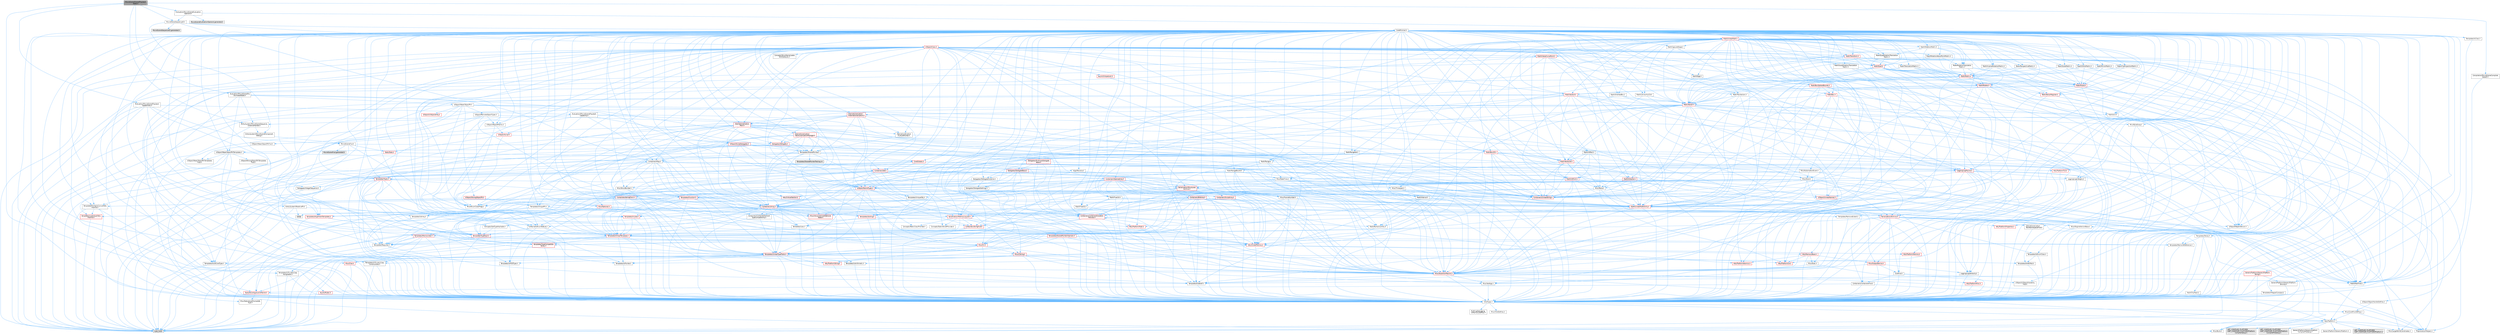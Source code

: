 digraph "MovieSceneSharedPlaybackState.h"
{
 // INTERACTIVE_SVG=YES
 // LATEX_PDF_SIZE
  bgcolor="transparent";
  edge [fontname=Helvetica,fontsize=10,labelfontname=Helvetica,labelfontsize=10];
  node [fontname=Helvetica,fontsize=10,shape=box,height=0.2,width=0.4];
  Node1 [id="Node000001",label="MovieSceneSharedPlayback\lState.h",height=0.2,width=0.4,color="gray40", fillcolor="grey60", style="filled", fontcolor="black",tooltip=" "];
  Node1 -> Node2 [id="edge1_Node000001_Node000002",color="steelblue1",style="solid",tooltip=" "];
  Node2 [id="Node000002",label="Compilation/MovieSceneCompiled\lDataID.h",height=0.2,width=0.4,color="grey40", fillcolor="white", style="filled",URL="$d7/d05/MovieSceneCompiledDataID_8h.html",tooltip=" "];
  Node2 -> Node3 [id="edge2_Node000002_Node000003",color="steelblue1",style="solid",tooltip=" "];
  Node3 [id="Node000003",label="CoreTypes.h",height=0.2,width=0.4,color="grey40", fillcolor="white", style="filled",URL="$dc/dec/CoreTypes_8h.html",tooltip=" "];
  Node3 -> Node4 [id="edge3_Node000003_Node000004",color="steelblue1",style="solid",tooltip=" "];
  Node4 [id="Node000004",label="HAL/Platform.h",height=0.2,width=0.4,color="grey40", fillcolor="white", style="filled",URL="$d9/dd0/Platform_8h.html",tooltip=" "];
  Node4 -> Node5 [id="edge4_Node000004_Node000005",color="steelblue1",style="solid",tooltip=" "];
  Node5 [id="Node000005",label="Misc/Build.h",height=0.2,width=0.4,color="grey40", fillcolor="white", style="filled",URL="$d3/dbb/Build_8h.html",tooltip=" "];
  Node4 -> Node6 [id="edge5_Node000004_Node000006",color="steelblue1",style="solid",tooltip=" "];
  Node6 [id="Node000006",label="Misc/LargeWorldCoordinates.h",height=0.2,width=0.4,color="grey40", fillcolor="white", style="filled",URL="$d2/dcb/LargeWorldCoordinates_8h.html",tooltip=" "];
  Node4 -> Node7 [id="edge6_Node000004_Node000007",color="steelblue1",style="solid",tooltip=" "];
  Node7 [id="Node000007",label="type_traits",height=0.2,width=0.4,color="grey60", fillcolor="#E0E0E0", style="filled",tooltip=" "];
  Node4 -> Node8 [id="edge7_Node000004_Node000008",color="steelblue1",style="solid",tooltip=" "];
  Node8 [id="Node000008",label="PreprocessorHelpers.h",height=0.2,width=0.4,color="grey40", fillcolor="white", style="filled",URL="$db/ddb/PreprocessorHelpers_8h.html",tooltip=" "];
  Node4 -> Node9 [id="edge8_Node000004_Node000009",color="steelblue1",style="solid",tooltip=" "];
  Node9 [id="Node000009",label="UBT_COMPILED_PLATFORM\l/UBT_COMPILED_PLATFORMPlatform\lCompilerPreSetup.h",height=0.2,width=0.4,color="grey60", fillcolor="#E0E0E0", style="filled",tooltip=" "];
  Node4 -> Node10 [id="edge9_Node000004_Node000010",color="steelblue1",style="solid",tooltip=" "];
  Node10 [id="Node000010",label="GenericPlatform/GenericPlatform\lCompilerPreSetup.h",height=0.2,width=0.4,color="grey40", fillcolor="white", style="filled",URL="$d9/dc8/GenericPlatformCompilerPreSetup_8h.html",tooltip=" "];
  Node4 -> Node11 [id="edge10_Node000004_Node000011",color="steelblue1",style="solid",tooltip=" "];
  Node11 [id="Node000011",label="GenericPlatform/GenericPlatform.h",height=0.2,width=0.4,color="grey40", fillcolor="white", style="filled",URL="$d6/d84/GenericPlatform_8h.html",tooltip=" "];
  Node4 -> Node12 [id="edge11_Node000004_Node000012",color="steelblue1",style="solid",tooltip=" "];
  Node12 [id="Node000012",label="UBT_COMPILED_PLATFORM\l/UBT_COMPILED_PLATFORMPlatform.h",height=0.2,width=0.4,color="grey60", fillcolor="#E0E0E0", style="filled",tooltip=" "];
  Node4 -> Node13 [id="edge12_Node000004_Node000013",color="steelblue1",style="solid",tooltip=" "];
  Node13 [id="Node000013",label="UBT_COMPILED_PLATFORM\l/UBT_COMPILED_PLATFORMPlatform\lCompilerSetup.h",height=0.2,width=0.4,color="grey60", fillcolor="#E0E0E0", style="filled",tooltip=" "];
  Node3 -> Node14 [id="edge13_Node000003_Node000014",color="steelblue1",style="solid",tooltip=" "];
  Node14 [id="Node000014",label="ProfilingDebugging\l/UMemoryDefines.h",height=0.2,width=0.4,color="grey40", fillcolor="white", style="filled",URL="$d2/da2/UMemoryDefines_8h.html",tooltip=" "];
  Node3 -> Node15 [id="edge14_Node000003_Node000015",color="steelblue1",style="solid",tooltip=" "];
  Node15 [id="Node000015",label="Misc/CoreMiscDefines.h",height=0.2,width=0.4,color="grey40", fillcolor="white", style="filled",URL="$da/d38/CoreMiscDefines_8h.html",tooltip=" "];
  Node15 -> Node4 [id="edge15_Node000015_Node000004",color="steelblue1",style="solid",tooltip=" "];
  Node15 -> Node8 [id="edge16_Node000015_Node000008",color="steelblue1",style="solid",tooltip=" "];
  Node3 -> Node16 [id="edge17_Node000003_Node000016",color="steelblue1",style="solid",tooltip=" "];
  Node16 [id="Node000016",label="Misc/CoreDefines.h",height=0.2,width=0.4,color="grey40", fillcolor="white", style="filled",URL="$d3/dd2/CoreDefines_8h.html",tooltip=" "];
  Node1 -> Node3 [id="edge18_Node000001_Node000003",color="steelblue1",style="solid",tooltip=" "];
  Node1 -> Node17 [id="edge19_Node000001_Node000017",color="steelblue1",style="solid",tooltip=" "];
  Node17 [id="Node000017",label="EntitySystem/MovieSceneSequence\lInstanceHandle.h",height=0.2,width=0.4,color="grey40", fillcolor="white", style="filled",URL="$dd/da6/MovieSceneSequenceInstanceHandle_8h.html",tooltip=" "];
  Node17 -> Node3 [id="edge20_Node000017_Node000003",color="steelblue1",style="solid",tooltip=" "];
  Node17 -> Node18 [id="edge21_Node000017_Node000018",color="steelblue1",style="solid",tooltip=" "];
  Node18 [id="Node000018",label="EntitySystem/MovieSceneComponent\lDebug.h",height=0.2,width=0.4,color="grey40", fillcolor="white", style="filled",URL="$d4/ddb/MovieSceneComponentDebug_8h.html",tooltip=" "];
  Node18 -> Node19 [id="edge22_Node000018_Node000019",color="steelblue1",style="solid",tooltip=" "];
  Node19 [id="Node000019",label="MovieSceneFwd.h",height=0.2,width=0.4,color="grey40", fillcolor="white", style="filled",URL="$d7/d70/MovieSceneFwd_8h.html",tooltip=" "];
  Node19 -> Node3 [id="edge23_Node000019_Node000003",color="steelblue1",style="solid",tooltip=" "];
  Node19 -> Node20 [id="edge24_Node000019_Node000020",color="steelblue1",style="solid",tooltip=" "];
  Node20 [id="Node000020",label="Stats/Stats.h",height=0.2,width=0.4,color="red", fillcolor="#FFF0F0", style="filled",URL="$dc/d09/Stats_8h.html",tooltip=" "];
  Node20 -> Node21 [id="edge25_Node000020_Node000021",color="steelblue1",style="solid",tooltip=" "];
  Node21 [id="Node000021",label="CoreGlobals.h",height=0.2,width=0.4,color="red", fillcolor="#FFF0F0", style="filled",URL="$d5/d8c/CoreGlobals_8h.html",tooltip=" "];
  Node21 -> Node22 [id="edge26_Node000021_Node000022",color="steelblue1",style="solid",tooltip=" "];
  Node22 [id="Node000022",label="Containers/UnrealString.h",height=0.2,width=0.4,color="red", fillcolor="#FFF0F0", style="filled",URL="$d5/dba/UnrealString_8h.html",tooltip=" "];
  Node21 -> Node3 [id="edge27_Node000021_Node000003",color="steelblue1",style="solid",tooltip=" "];
  Node21 -> Node30 [id="edge28_Node000021_Node000030",color="steelblue1",style="solid",tooltip=" "];
  Node30 [id="Node000030",label="HAL/PlatformTLS.h",height=0.2,width=0.4,color="red", fillcolor="#FFF0F0", style="filled",URL="$d0/def/PlatformTLS_8h.html",tooltip=" "];
  Node30 -> Node3 [id="edge29_Node000030_Node000003",color="steelblue1",style="solid",tooltip=" "];
  Node21 -> Node33 [id="edge30_Node000021_Node000033",color="steelblue1",style="solid",tooltip=" "];
  Node33 [id="Node000033",label="Logging/LogMacros.h",height=0.2,width=0.4,color="red", fillcolor="#FFF0F0", style="filled",URL="$d0/d16/LogMacros_8h.html",tooltip=" "];
  Node33 -> Node22 [id="edge31_Node000033_Node000022",color="steelblue1",style="solid",tooltip=" "];
  Node33 -> Node3 [id="edge32_Node000033_Node000003",color="steelblue1",style="solid",tooltip=" "];
  Node33 -> Node8 [id="edge33_Node000033_Node000008",color="steelblue1",style="solid",tooltip=" "];
  Node33 -> Node34 [id="edge34_Node000033_Node000034",color="steelblue1",style="solid",tooltip=" "];
  Node34 [id="Node000034",label="Logging/LogCategory.h",height=0.2,width=0.4,color="grey40", fillcolor="white", style="filled",URL="$d9/d36/LogCategory_8h.html",tooltip=" "];
  Node34 -> Node3 [id="edge35_Node000034_Node000003",color="steelblue1",style="solid",tooltip=" "];
  Node34 -> Node35 [id="edge36_Node000034_Node000035",color="steelblue1",style="solid",tooltip=" "];
  Node35 [id="Node000035",label="Logging/LogVerbosity.h",height=0.2,width=0.4,color="grey40", fillcolor="white", style="filled",URL="$d2/d8f/LogVerbosity_8h.html",tooltip=" "];
  Node35 -> Node3 [id="edge37_Node000035_Node000003",color="steelblue1",style="solid",tooltip=" "];
  Node34 -> Node36 [id="edge38_Node000034_Node000036",color="steelblue1",style="solid",tooltip=" "];
  Node36 [id="Node000036",label="UObject/NameTypes.h",height=0.2,width=0.4,color="red", fillcolor="#FFF0F0", style="filled",URL="$d6/d35/NameTypes_8h.html",tooltip=" "];
  Node36 -> Node3 [id="edge39_Node000036_Node000003",color="steelblue1",style="solid",tooltip=" "];
  Node36 -> Node37 [id="edge40_Node000036_Node000037",color="steelblue1",style="solid",tooltip=" "];
  Node37 [id="Node000037",label="Misc/AssertionMacros.h",height=0.2,width=0.4,color="red", fillcolor="#FFF0F0", style="filled",URL="$d0/dfa/AssertionMacros_8h.html",tooltip=" "];
  Node37 -> Node3 [id="edge41_Node000037_Node000003",color="steelblue1",style="solid",tooltip=" "];
  Node37 -> Node4 [id="edge42_Node000037_Node000004",color="steelblue1",style="solid",tooltip=" "];
  Node37 -> Node38 [id="edge43_Node000037_Node000038",color="steelblue1",style="solid",tooltip=" "];
  Node38 [id="Node000038",label="HAL/PlatformMisc.h",height=0.2,width=0.4,color="red", fillcolor="#FFF0F0", style="filled",URL="$d0/df5/PlatformMisc_8h.html",tooltip=" "];
  Node38 -> Node3 [id="edge44_Node000038_Node000003",color="steelblue1",style="solid",tooltip=" "];
  Node37 -> Node8 [id="edge45_Node000037_Node000008",color="steelblue1",style="solid",tooltip=" "];
  Node37 -> Node70 [id="edge46_Node000037_Node000070",color="steelblue1",style="solid",tooltip=" "];
  Node70 [id="Node000070",label="Templates/EnableIf.h",height=0.2,width=0.4,color="grey40", fillcolor="white", style="filled",URL="$d7/d60/EnableIf_8h.html",tooltip=" "];
  Node70 -> Node3 [id="edge47_Node000070_Node000003",color="steelblue1",style="solid",tooltip=" "];
  Node37 -> Node76 [id="edge48_Node000037_Node000076",color="steelblue1",style="solid",tooltip=" "];
  Node76 [id="Node000076",label="Misc/VarArgs.h",height=0.2,width=0.4,color="grey40", fillcolor="white", style="filled",URL="$d5/d6f/VarArgs_8h.html",tooltip=" "];
  Node76 -> Node3 [id="edge49_Node000076_Node000003",color="steelblue1",style="solid",tooltip=" "];
  Node36 -> Node84 [id="edge50_Node000036_Node000084",color="steelblue1",style="solid",tooltip=" "];
  Node84 [id="Node000084",label="HAL/UnrealMemory.h",height=0.2,width=0.4,color="red", fillcolor="#FFF0F0", style="filled",URL="$d9/d96/UnrealMemory_8h.html",tooltip=" "];
  Node84 -> Node3 [id="edge51_Node000084_Node000003",color="steelblue1",style="solid",tooltip=" "];
  Node84 -> Node88 [id="edge52_Node000084_Node000088",color="steelblue1",style="solid",tooltip=" "];
  Node88 [id="Node000088",label="HAL/MemoryBase.h",height=0.2,width=0.4,color="red", fillcolor="#FFF0F0", style="filled",URL="$d6/d9f/MemoryBase_8h.html",tooltip=" "];
  Node88 -> Node3 [id="edge53_Node000088_Node000003",color="steelblue1",style="solid",tooltip=" "];
  Node88 -> Node63 [id="edge54_Node000088_Node000063",color="steelblue1",style="solid",tooltip=" "];
  Node63 [id="Node000063",label="HAL/PlatformAtomics.h",height=0.2,width=0.4,color="red", fillcolor="#FFF0F0", style="filled",URL="$d3/d36/PlatformAtomics_8h.html",tooltip=" "];
  Node63 -> Node3 [id="edge55_Node000063_Node000003",color="steelblue1",style="solid",tooltip=" "];
  Node88 -> Node46 [id="edge56_Node000088_Node000046",color="steelblue1",style="solid",tooltip=" "];
  Node46 [id="Node000046",label="HAL/PlatformCrt.h",height=0.2,width=0.4,color="red", fillcolor="#FFF0F0", style="filled",URL="$d8/d75/PlatformCrt_8h.html",tooltip=" "];
  Node88 -> Node89 [id="edge57_Node000088_Node000089",color="steelblue1",style="solid",tooltip=" "];
  Node89 [id="Node000089",label="Misc/Exec.h",height=0.2,width=0.4,color="grey40", fillcolor="white", style="filled",URL="$de/ddb/Exec_8h.html",tooltip=" "];
  Node89 -> Node3 [id="edge58_Node000089_Node000003",color="steelblue1",style="solid",tooltip=" "];
  Node89 -> Node37 [id="edge59_Node000089_Node000037",color="steelblue1",style="solid",tooltip=" "];
  Node88 -> Node90 [id="edge60_Node000088_Node000090",color="steelblue1",style="solid",tooltip=" "];
  Node90 [id="Node000090",label="Misc/OutputDevice.h",height=0.2,width=0.4,color="red", fillcolor="#FFF0F0", style="filled",URL="$d7/d32/OutputDevice_8h.html",tooltip=" "];
  Node90 -> Node42 [id="edge61_Node000090_Node000042",color="steelblue1",style="solid",tooltip=" "];
  Node42 [id="Node000042",label="CoreFwd.h",height=0.2,width=0.4,color="grey40", fillcolor="white", style="filled",URL="$d1/d1e/CoreFwd_8h.html",tooltip=" "];
  Node42 -> Node3 [id="edge62_Node000042_Node000003",color="steelblue1",style="solid",tooltip=" "];
  Node42 -> Node26 [id="edge63_Node000042_Node000026",color="steelblue1",style="solid",tooltip=" "];
  Node26 [id="Node000026",label="Containers/ContainersFwd.h",height=0.2,width=0.4,color="grey40", fillcolor="white", style="filled",URL="$d4/d0a/ContainersFwd_8h.html",tooltip=" "];
  Node26 -> Node4 [id="edge64_Node000026_Node000004",color="steelblue1",style="solid",tooltip=" "];
  Node26 -> Node3 [id="edge65_Node000026_Node000003",color="steelblue1",style="solid",tooltip=" "];
  Node26 -> Node27 [id="edge66_Node000026_Node000027",color="steelblue1",style="solid",tooltip=" "];
  Node27 [id="Node000027",label="Traits/IsContiguousContainer.h",height=0.2,width=0.4,color="red", fillcolor="#FFF0F0", style="filled",URL="$d5/d3c/IsContiguousContainer_8h.html",tooltip=" "];
  Node27 -> Node3 [id="edge67_Node000027_Node000003",color="steelblue1",style="solid",tooltip=" "];
  Node27 -> Node28 [id="edge68_Node000027_Node000028",color="steelblue1",style="solid",tooltip=" "];
  Node28 [id="Node000028",label="Misc/StaticAssertComplete\lType.h",height=0.2,width=0.4,color="grey40", fillcolor="white", style="filled",URL="$d5/d4e/StaticAssertCompleteType_8h.html",tooltip=" "];
  Node42 -> Node43 [id="edge69_Node000042_Node000043",color="steelblue1",style="solid",tooltip=" "];
  Node43 [id="Node000043",label="Math/MathFwd.h",height=0.2,width=0.4,color="grey40", fillcolor="white", style="filled",URL="$d2/d10/MathFwd_8h.html",tooltip=" "];
  Node43 -> Node4 [id="edge70_Node000043_Node000004",color="steelblue1",style="solid",tooltip=" "];
  Node42 -> Node44 [id="edge71_Node000042_Node000044",color="steelblue1",style="solid",tooltip=" "];
  Node44 [id="Node000044",label="UObject/UObjectHierarchy\lFwd.h",height=0.2,width=0.4,color="grey40", fillcolor="white", style="filled",URL="$d3/d13/UObjectHierarchyFwd_8h.html",tooltip=" "];
  Node90 -> Node3 [id="edge72_Node000090_Node000003",color="steelblue1",style="solid",tooltip=" "];
  Node90 -> Node35 [id="edge73_Node000090_Node000035",color="steelblue1",style="solid",tooltip=" "];
  Node90 -> Node76 [id="edge74_Node000090_Node000076",color="steelblue1",style="solid",tooltip=" "];
  Node84 -> Node100 [id="edge75_Node000084_Node000100",color="steelblue1",style="solid",tooltip=" "];
  Node100 [id="Node000100",label="HAL/PlatformMemory.h",height=0.2,width=0.4,color="red", fillcolor="#FFF0F0", style="filled",URL="$de/d68/PlatformMemory_8h.html",tooltip=" "];
  Node100 -> Node3 [id="edge76_Node000100_Node000003",color="steelblue1",style="solid",tooltip=" "];
  Node84 -> Node103 [id="edge77_Node000084_Node000103",color="steelblue1",style="solid",tooltip=" "];
  Node103 [id="Node000103",label="Templates/IsPointer.h",height=0.2,width=0.4,color="grey40", fillcolor="white", style="filled",URL="$d7/d05/IsPointer_8h.html",tooltip=" "];
  Node103 -> Node3 [id="edge78_Node000103_Node000003",color="steelblue1",style="solid",tooltip=" "];
  Node36 -> Node104 [id="edge79_Node000036_Node000104",color="steelblue1",style="solid",tooltip=" "];
  Node104 [id="Node000104",label="Templates/UnrealTypeTraits.h",height=0.2,width=0.4,color="red", fillcolor="#FFF0F0", style="filled",URL="$d2/d2d/UnrealTypeTraits_8h.html",tooltip=" "];
  Node104 -> Node3 [id="edge80_Node000104_Node000003",color="steelblue1",style="solid",tooltip=" "];
  Node104 -> Node103 [id="edge81_Node000104_Node000103",color="steelblue1",style="solid",tooltip=" "];
  Node104 -> Node37 [id="edge82_Node000104_Node000037",color="steelblue1",style="solid",tooltip=" "];
  Node104 -> Node96 [id="edge83_Node000104_Node000096",color="steelblue1",style="solid",tooltip=" "];
  Node96 [id="Node000096",label="Templates/AndOrNot.h",height=0.2,width=0.4,color="grey40", fillcolor="white", style="filled",URL="$db/d0a/AndOrNot_8h.html",tooltip=" "];
  Node96 -> Node3 [id="edge84_Node000096_Node000003",color="steelblue1",style="solid",tooltip=" "];
  Node104 -> Node70 [id="edge85_Node000104_Node000070",color="steelblue1",style="solid",tooltip=" "];
  Node104 -> Node105 [id="edge86_Node000104_Node000105",color="steelblue1",style="solid",tooltip=" "];
  Node105 [id="Node000105",label="Templates/IsArithmetic.h",height=0.2,width=0.4,color="grey40", fillcolor="white", style="filled",URL="$d2/d5d/IsArithmetic_8h.html",tooltip=" "];
  Node105 -> Node3 [id="edge87_Node000105_Node000003",color="steelblue1",style="solid",tooltip=" "];
  Node104 -> Node107 [id="edge88_Node000104_Node000107",color="steelblue1",style="solid",tooltip=" "];
  Node107 [id="Node000107",label="Templates/IsPODType.h",height=0.2,width=0.4,color="grey40", fillcolor="white", style="filled",URL="$d7/db1/IsPODType_8h.html",tooltip=" "];
  Node107 -> Node3 [id="edge89_Node000107_Node000003",color="steelblue1",style="solid",tooltip=" "];
  Node104 -> Node108 [id="edge90_Node000104_Node000108",color="steelblue1",style="solid",tooltip=" "];
  Node108 [id="Node000108",label="Templates/IsUECoreType.h",height=0.2,width=0.4,color="grey40", fillcolor="white", style="filled",URL="$d1/db8/IsUECoreType_8h.html",tooltip=" "];
  Node108 -> Node3 [id="edge91_Node000108_Node000003",color="steelblue1",style="solid",tooltip=" "];
  Node108 -> Node7 [id="edge92_Node000108_Node000007",color="steelblue1",style="solid",tooltip=" "];
  Node104 -> Node97 [id="edge93_Node000104_Node000097",color="steelblue1",style="solid",tooltip=" "];
  Node97 [id="Node000097",label="Templates/IsTriviallyCopy\lConstructible.h",height=0.2,width=0.4,color="grey40", fillcolor="white", style="filled",URL="$d3/d78/IsTriviallyCopyConstructible_8h.html",tooltip=" "];
  Node97 -> Node3 [id="edge94_Node000097_Node000003",color="steelblue1",style="solid",tooltip=" "];
  Node97 -> Node7 [id="edge95_Node000097_Node000007",color="steelblue1",style="solid",tooltip=" "];
  Node36 -> Node109 [id="edge96_Node000036_Node000109",color="steelblue1",style="solid",tooltip=" "];
  Node109 [id="Node000109",label="Templates/UnrealTemplate.h",height=0.2,width=0.4,color="red", fillcolor="#FFF0F0", style="filled",URL="$d4/d24/UnrealTemplate_8h.html",tooltip=" "];
  Node109 -> Node3 [id="edge97_Node000109_Node000003",color="steelblue1",style="solid",tooltip=" "];
  Node109 -> Node103 [id="edge98_Node000109_Node000103",color="steelblue1",style="solid",tooltip=" "];
  Node109 -> Node84 [id="edge99_Node000109_Node000084",color="steelblue1",style="solid",tooltip=" "];
  Node109 -> Node104 [id="edge100_Node000109_Node000104",color="steelblue1",style="solid",tooltip=" "];
  Node109 -> Node112 [id="edge101_Node000109_Node000112",color="steelblue1",style="solid",tooltip=" "];
  Node112 [id="Node000112",label="Templates/RemoveReference.h",height=0.2,width=0.4,color="grey40", fillcolor="white", style="filled",URL="$da/dbe/RemoveReference_8h.html",tooltip=" "];
  Node112 -> Node3 [id="edge102_Node000112_Node000003",color="steelblue1",style="solid",tooltip=" "];
  Node109 -> Node78 [id="edge103_Node000109_Node000078",color="steelblue1",style="solid",tooltip=" "];
  Node78 [id="Node000078",label="Templates/Requires.h",height=0.2,width=0.4,color="grey40", fillcolor="white", style="filled",URL="$dc/d96/Requires_8h.html",tooltip=" "];
  Node78 -> Node70 [id="edge104_Node000078_Node000070",color="steelblue1",style="solid",tooltip=" "];
  Node78 -> Node7 [id="edge105_Node000078_Node000007",color="steelblue1",style="solid",tooltip=" "];
  Node109 -> Node113 [id="edge106_Node000109_Node000113",color="steelblue1",style="solid",tooltip=" "];
  Node113 [id="Node000113",label="Templates/TypeCompatible\lBytes.h",height=0.2,width=0.4,color="red", fillcolor="#FFF0F0", style="filled",URL="$df/d0a/TypeCompatibleBytes_8h.html",tooltip=" "];
  Node113 -> Node3 [id="edge107_Node000113_Node000003",color="steelblue1",style="solid",tooltip=" "];
  Node113 -> Node7 [id="edge108_Node000113_Node000007",color="steelblue1",style="solid",tooltip=" "];
  Node109 -> Node27 [id="edge109_Node000109_Node000027",color="steelblue1",style="solid",tooltip=" "];
  Node109 -> Node7 [id="edge110_Node000109_Node000007",color="steelblue1",style="solid",tooltip=" "];
  Node36 -> Node22 [id="edge111_Node000036_Node000022",color="steelblue1",style="solid",tooltip=" "];
  Node36 -> Node115 [id="edge112_Node000036_Node000115",color="steelblue1",style="solid",tooltip=" "];
  Node115 [id="Node000115",label="HAL/CriticalSection.h",height=0.2,width=0.4,color="red", fillcolor="#FFF0F0", style="filled",URL="$d6/d90/CriticalSection_8h.html",tooltip=" "];
  Node36 -> Node118 [id="edge113_Node000036_Node000118",color="steelblue1",style="solid",tooltip=" "];
  Node118 [id="Node000118",label="Containers/StringConv.h",height=0.2,width=0.4,color="red", fillcolor="#FFF0F0", style="filled",URL="$d3/ddf/StringConv_8h.html",tooltip=" "];
  Node118 -> Node3 [id="edge114_Node000118_Node000003",color="steelblue1",style="solid",tooltip=" "];
  Node118 -> Node37 [id="edge115_Node000118_Node000037",color="steelblue1",style="solid",tooltip=" "];
  Node118 -> Node119 [id="edge116_Node000118_Node000119",color="steelblue1",style="solid",tooltip=" "];
  Node119 [id="Node000119",label="Containers/ContainerAllocation\lPolicies.h",height=0.2,width=0.4,color="red", fillcolor="#FFF0F0", style="filled",URL="$d7/dff/ContainerAllocationPolicies_8h.html",tooltip=" "];
  Node119 -> Node3 [id="edge117_Node000119_Node000003",color="steelblue1",style="solid",tooltip=" "];
  Node119 -> Node119 [id="edge118_Node000119_Node000119",color="steelblue1",style="solid",tooltip=" "];
  Node119 -> Node121 [id="edge119_Node000119_Node000121",color="steelblue1",style="solid",tooltip=" "];
  Node121 [id="Node000121",label="HAL/PlatformMath.h",height=0.2,width=0.4,color="red", fillcolor="#FFF0F0", style="filled",URL="$dc/d53/PlatformMath_8h.html",tooltip=" "];
  Node121 -> Node3 [id="edge120_Node000121_Node000003",color="steelblue1",style="solid",tooltip=" "];
  Node119 -> Node84 [id="edge121_Node000119_Node000084",color="steelblue1",style="solid",tooltip=" "];
  Node119 -> Node56 [id="edge122_Node000119_Node000056",color="steelblue1",style="solid",tooltip=" "];
  Node56 [id="Node000056",label="Math/NumericLimits.h",height=0.2,width=0.4,color="grey40", fillcolor="white", style="filled",URL="$df/d1b/NumericLimits_8h.html",tooltip=" "];
  Node56 -> Node3 [id="edge123_Node000056_Node000003",color="steelblue1",style="solid",tooltip=" "];
  Node119 -> Node37 [id="edge124_Node000119_Node000037",color="steelblue1",style="solid",tooltip=" "];
  Node119 -> Node130 [id="edge125_Node000119_Node000130",color="steelblue1",style="solid",tooltip=" "];
  Node130 [id="Node000130",label="Templates/MemoryOps.h",height=0.2,width=0.4,color="red", fillcolor="#FFF0F0", style="filled",URL="$db/dea/MemoryOps_8h.html",tooltip=" "];
  Node130 -> Node3 [id="edge126_Node000130_Node000003",color="steelblue1",style="solid",tooltip=" "];
  Node130 -> Node84 [id="edge127_Node000130_Node000084",color="steelblue1",style="solid",tooltip=" "];
  Node130 -> Node98 [id="edge128_Node000130_Node000098",color="steelblue1",style="solid",tooltip=" "];
  Node98 [id="Node000098",label="Templates/IsTriviallyCopy\lAssignable.h",height=0.2,width=0.4,color="grey40", fillcolor="white", style="filled",URL="$d2/df2/IsTriviallyCopyAssignable_8h.html",tooltip=" "];
  Node98 -> Node3 [id="edge129_Node000098_Node000003",color="steelblue1",style="solid",tooltip=" "];
  Node98 -> Node7 [id="edge130_Node000098_Node000007",color="steelblue1",style="solid",tooltip=" "];
  Node130 -> Node97 [id="edge131_Node000130_Node000097",color="steelblue1",style="solid",tooltip=" "];
  Node130 -> Node78 [id="edge132_Node000130_Node000078",color="steelblue1",style="solid",tooltip=" "];
  Node130 -> Node104 [id="edge133_Node000130_Node000104",color="steelblue1",style="solid",tooltip=" "];
  Node130 -> Node7 [id="edge134_Node000130_Node000007",color="steelblue1",style="solid",tooltip=" "];
  Node119 -> Node113 [id="edge135_Node000119_Node000113",color="steelblue1",style="solid",tooltip=" "];
  Node119 -> Node7 [id="edge136_Node000119_Node000007",color="steelblue1",style="solid",tooltip=" "];
  Node118 -> Node131 [id="edge137_Node000118_Node000131",color="steelblue1",style="solid",tooltip=" "];
  Node131 [id="Node000131",label="Containers/Array.h",height=0.2,width=0.4,color="red", fillcolor="#FFF0F0", style="filled",URL="$df/dd0/Array_8h.html",tooltip=" "];
  Node131 -> Node3 [id="edge138_Node000131_Node000003",color="steelblue1",style="solid",tooltip=" "];
  Node131 -> Node37 [id="edge139_Node000131_Node000037",color="steelblue1",style="solid",tooltip=" "];
  Node131 -> Node132 [id="edge140_Node000131_Node000132",color="steelblue1",style="solid",tooltip=" "];
  Node132 [id="Node000132",label="Misc/IntrusiveUnsetOptional\lState.h",height=0.2,width=0.4,color="red", fillcolor="#FFF0F0", style="filled",URL="$d2/d0a/IntrusiveUnsetOptionalState_8h.html",tooltip=" "];
  Node131 -> Node84 [id="edge141_Node000131_Node000084",color="steelblue1",style="solid",tooltip=" "];
  Node131 -> Node104 [id="edge142_Node000131_Node000104",color="steelblue1",style="solid",tooltip=" "];
  Node131 -> Node109 [id="edge143_Node000131_Node000109",color="steelblue1",style="solid",tooltip=" "];
  Node131 -> Node119 [id="edge144_Node000131_Node000119",color="steelblue1",style="solid",tooltip=" "];
  Node131 -> Node137 [id="edge145_Node000131_Node000137",color="steelblue1",style="solid",tooltip=" "];
  Node137 [id="Node000137",label="Containers/ContainerElement\lTypeCompatibility.h",height=0.2,width=0.4,color="grey40", fillcolor="white", style="filled",URL="$df/ddf/ContainerElementTypeCompatibility_8h.html",tooltip=" "];
  Node137 -> Node3 [id="edge146_Node000137_Node000003",color="steelblue1",style="solid",tooltip=" "];
  Node137 -> Node104 [id="edge147_Node000137_Node000104",color="steelblue1",style="solid",tooltip=" "];
  Node131 -> Node138 [id="edge148_Node000131_Node000138",color="steelblue1",style="solid",tooltip=" "];
  Node138 [id="Node000138",label="Serialization/Archive.h",height=0.2,width=0.4,color="red", fillcolor="#FFF0F0", style="filled",URL="$d7/d3b/Archive_8h.html",tooltip=" "];
  Node138 -> Node42 [id="edge149_Node000138_Node000042",color="steelblue1",style="solid",tooltip=" "];
  Node138 -> Node3 [id="edge150_Node000138_Node000003",color="steelblue1",style="solid",tooltip=" "];
  Node138 -> Node139 [id="edge151_Node000138_Node000139",color="steelblue1",style="solid",tooltip=" "];
  Node139 [id="Node000139",label="HAL/PlatformProperties.h",height=0.2,width=0.4,color="red", fillcolor="#FFF0F0", style="filled",URL="$d9/db0/PlatformProperties_8h.html",tooltip=" "];
  Node139 -> Node3 [id="edge152_Node000139_Node000003",color="steelblue1",style="solid",tooltip=" "];
  Node138 -> Node142 [id="edge153_Node000138_Node000142",color="steelblue1",style="solid",tooltip=" "];
  Node142 [id="Node000142",label="Internationalization\l/TextNamespaceFwd.h",height=0.2,width=0.4,color="grey40", fillcolor="white", style="filled",URL="$d8/d97/TextNamespaceFwd_8h.html",tooltip=" "];
  Node142 -> Node3 [id="edge154_Node000142_Node000003",color="steelblue1",style="solid",tooltip=" "];
  Node138 -> Node43 [id="edge155_Node000138_Node000043",color="steelblue1",style="solid",tooltip=" "];
  Node138 -> Node37 [id="edge156_Node000138_Node000037",color="steelblue1",style="solid",tooltip=" "];
  Node138 -> Node5 [id="edge157_Node000138_Node000005",color="steelblue1",style="solid",tooltip=" "];
  Node138 -> Node143 [id="edge158_Node000138_Node000143",color="steelblue1",style="solid",tooltip=" "];
  Node143 [id="Node000143",label="Misc/EngineVersionBase.h",height=0.2,width=0.4,color="grey40", fillcolor="white", style="filled",URL="$d5/d2b/EngineVersionBase_8h.html",tooltip=" "];
  Node143 -> Node3 [id="edge159_Node000143_Node000003",color="steelblue1",style="solid",tooltip=" "];
  Node138 -> Node76 [id="edge160_Node000138_Node000076",color="steelblue1",style="solid",tooltip=" "];
  Node138 -> Node70 [id="edge161_Node000138_Node000070",color="steelblue1",style="solid",tooltip=" "];
  Node138 -> Node146 [id="edge162_Node000138_Node000146",color="steelblue1",style="solid",tooltip=" "];
  Node146 [id="Node000146",label="Templates/IsEnumClass.h",height=0.2,width=0.4,color="grey40", fillcolor="white", style="filled",URL="$d7/d15/IsEnumClass_8h.html",tooltip=" "];
  Node146 -> Node3 [id="edge163_Node000146_Node000003",color="steelblue1",style="solid",tooltip=" "];
  Node146 -> Node96 [id="edge164_Node000146_Node000096",color="steelblue1",style="solid",tooltip=" "];
  Node138 -> Node109 [id="edge165_Node000138_Node000109",color="steelblue1",style="solid",tooltip=" "];
  Node138 -> Node147 [id="edge166_Node000138_Node000147",color="steelblue1",style="solid",tooltip=" "];
  Node147 [id="Node000147",label="UObject/ObjectVersion.h",height=0.2,width=0.4,color="grey40", fillcolor="white", style="filled",URL="$da/d63/ObjectVersion_8h.html",tooltip=" "];
  Node147 -> Node3 [id="edge167_Node000147_Node000003",color="steelblue1",style="solid",tooltip=" "];
  Node131 -> Node175 [id="edge168_Node000131_Node000175",color="steelblue1",style="solid",tooltip=" "];
  Node175 [id="Node000175",label="Concepts/GetTypeHashable.h",height=0.2,width=0.4,color="grey40", fillcolor="white", style="filled",URL="$d3/da2/GetTypeHashable_8h.html",tooltip=" "];
  Node175 -> Node3 [id="edge169_Node000175_Node000003",color="steelblue1",style="solid",tooltip=" "];
  Node175 -> Node153 [id="edge170_Node000175_Node000153",color="steelblue1",style="solid",tooltip=" "];
  Node153 [id="Node000153",label="Templates/TypeHash.h",height=0.2,width=0.4,color="red", fillcolor="#FFF0F0", style="filled",URL="$d1/d62/TypeHash_8h.html",tooltip=" "];
  Node153 -> Node3 [id="edge171_Node000153_Node000003",color="steelblue1",style="solid",tooltip=" "];
  Node153 -> Node78 [id="edge172_Node000153_Node000078",color="steelblue1",style="solid",tooltip=" "];
  Node153 -> Node154 [id="edge173_Node000153_Node000154",color="steelblue1",style="solid",tooltip=" "];
  Node154 [id="Node000154",label="Misc/Crc.h",height=0.2,width=0.4,color="red", fillcolor="#FFF0F0", style="filled",URL="$d4/dd2/Crc_8h.html",tooltip=" "];
  Node154 -> Node3 [id="edge174_Node000154_Node000003",color="steelblue1",style="solid",tooltip=" "];
  Node154 -> Node86 [id="edge175_Node000154_Node000086",color="steelblue1",style="solid",tooltip=" "];
  Node86 [id="Node000086",label="HAL/PlatformString.h",height=0.2,width=0.4,color="red", fillcolor="#FFF0F0", style="filled",URL="$db/db5/PlatformString_8h.html",tooltip=" "];
  Node86 -> Node3 [id="edge176_Node000086_Node000003",color="steelblue1",style="solid",tooltip=" "];
  Node154 -> Node37 [id="edge177_Node000154_Node000037",color="steelblue1",style="solid",tooltip=" "];
  Node154 -> Node155 [id="edge178_Node000154_Node000155",color="steelblue1",style="solid",tooltip=" "];
  Node155 [id="Node000155",label="Misc/CString.h",height=0.2,width=0.4,color="red", fillcolor="#FFF0F0", style="filled",URL="$d2/d49/CString_8h.html",tooltip=" "];
  Node155 -> Node3 [id="edge179_Node000155_Node000003",color="steelblue1",style="solid",tooltip=" "];
  Node155 -> Node46 [id="edge180_Node000155_Node000046",color="steelblue1",style="solid",tooltip=" "];
  Node155 -> Node86 [id="edge181_Node000155_Node000086",color="steelblue1",style="solid",tooltip=" "];
  Node155 -> Node37 [id="edge182_Node000155_Node000037",color="steelblue1",style="solid",tooltip=" "];
  Node155 -> Node156 [id="edge183_Node000155_Node000156",color="steelblue1",style="solid",tooltip=" "];
  Node156 [id="Node000156",label="Misc/Char.h",height=0.2,width=0.4,color="red", fillcolor="#FFF0F0", style="filled",URL="$d0/d58/Char_8h.html",tooltip=" "];
  Node156 -> Node3 [id="edge184_Node000156_Node000003",color="steelblue1",style="solid",tooltip=" "];
  Node156 -> Node7 [id="edge185_Node000156_Node000007",color="steelblue1",style="solid",tooltip=" "];
  Node155 -> Node76 [id="edge186_Node000155_Node000076",color="steelblue1",style="solid",tooltip=" "];
  Node154 -> Node156 [id="edge187_Node000154_Node000156",color="steelblue1",style="solid",tooltip=" "];
  Node154 -> Node104 [id="edge188_Node000154_Node000104",color="steelblue1",style="solid",tooltip=" "];
  Node153 -> Node7 [id="edge189_Node000153_Node000007",color="steelblue1",style="solid",tooltip=" "];
  Node131 -> Node164 [id="edge190_Node000131_Node000164",color="steelblue1",style="solid",tooltip=" "];
  Node164 [id="Node000164",label="Templates/Invoke.h",height=0.2,width=0.4,color="red", fillcolor="#FFF0F0", style="filled",URL="$d7/deb/Invoke_8h.html",tooltip=" "];
  Node164 -> Node3 [id="edge191_Node000164_Node000003",color="steelblue1",style="solid",tooltip=" "];
  Node164 -> Node109 [id="edge192_Node000164_Node000109",color="steelblue1",style="solid",tooltip=" "];
  Node164 -> Node7 [id="edge193_Node000164_Node000007",color="steelblue1",style="solid",tooltip=" "];
  Node131 -> Node169 [id="edge194_Node000131_Node000169",color="steelblue1",style="solid",tooltip=" "];
  Node169 [id="Node000169",label="Templates/Less.h",height=0.2,width=0.4,color="grey40", fillcolor="white", style="filled",URL="$de/dc8/Less_8h.html",tooltip=" "];
  Node169 -> Node3 [id="edge195_Node000169_Node000003",color="steelblue1",style="solid",tooltip=" "];
  Node169 -> Node109 [id="edge196_Node000169_Node000109",color="steelblue1",style="solid",tooltip=" "];
  Node131 -> Node176 [id="edge197_Node000131_Node000176",color="steelblue1",style="solid",tooltip=" "];
  Node176 [id="Node000176",label="Templates/LosesQualifiers\lFromTo.h",height=0.2,width=0.4,color="red", fillcolor="#FFF0F0", style="filled",URL="$d2/db3/LosesQualifiersFromTo_8h.html",tooltip=" "];
  Node176 -> Node7 [id="edge198_Node000176_Node000007",color="steelblue1",style="solid",tooltip=" "];
  Node131 -> Node78 [id="edge199_Node000131_Node000078",color="steelblue1",style="solid",tooltip=" "];
  Node131 -> Node177 [id="edge200_Node000131_Node000177",color="steelblue1",style="solid",tooltip=" "];
  Node177 [id="Node000177",label="Templates/Sorting.h",height=0.2,width=0.4,color="red", fillcolor="#FFF0F0", style="filled",URL="$d3/d9e/Sorting_8h.html",tooltip=" "];
  Node177 -> Node3 [id="edge201_Node000177_Node000003",color="steelblue1",style="solid",tooltip=" "];
  Node177 -> Node121 [id="edge202_Node000177_Node000121",color="steelblue1",style="solid",tooltip=" "];
  Node177 -> Node169 [id="edge203_Node000177_Node000169",color="steelblue1",style="solid",tooltip=" "];
  Node131 -> Node181 [id="edge204_Node000131_Node000181",color="steelblue1",style="solid",tooltip=" "];
  Node181 [id="Node000181",label="Templates/AlignmentTemplates.h",height=0.2,width=0.4,color="red", fillcolor="#FFF0F0", style="filled",URL="$dd/d32/AlignmentTemplates_8h.html",tooltip=" "];
  Node181 -> Node3 [id="edge205_Node000181_Node000003",color="steelblue1",style="solid",tooltip=" "];
  Node181 -> Node103 [id="edge206_Node000181_Node000103",color="steelblue1",style="solid",tooltip=" "];
  Node131 -> Node127 [id="edge207_Node000131_Node000127",color="steelblue1",style="solid",tooltip=" "];
  Node127 [id="Node000127",label="limits",height=0.2,width=0.4,color="grey60", fillcolor="#E0E0E0", style="filled",tooltip=" "];
  Node131 -> Node7 [id="edge208_Node000131_Node000007",color="steelblue1",style="solid",tooltip=" "];
  Node118 -> Node155 [id="edge209_Node000118_Node000155",color="steelblue1",style="solid",tooltip=" "];
  Node118 -> Node182 [id="edge210_Node000118_Node000182",color="steelblue1",style="solid",tooltip=" "];
  Node182 [id="Node000182",label="Templates/IsArray.h",height=0.2,width=0.4,color="grey40", fillcolor="white", style="filled",URL="$d8/d8d/IsArray_8h.html",tooltip=" "];
  Node182 -> Node3 [id="edge211_Node000182_Node000003",color="steelblue1",style="solid",tooltip=" "];
  Node118 -> Node109 [id="edge212_Node000118_Node000109",color="steelblue1",style="solid",tooltip=" "];
  Node118 -> Node104 [id="edge213_Node000118_Node000104",color="steelblue1",style="solid",tooltip=" "];
  Node118 -> Node27 [id="edge214_Node000118_Node000027",color="steelblue1",style="solid",tooltip=" "];
  Node118 -> Node7 [id="edge215_Node000118_Node000007",color="steelblue1",style="solid",tooltip=" "];
  Node36 -> Node40 [id="edge216_Node000036_Node000040",color="steelblue1",style="solid",tooltip=" "];
  Node40 [id="Node000040",label="Containers/StringFwd.h",height=0.2,width=0.4,color="red", fillcolor="#FFF0F0", style="filled",URL="$df/d37/StringFwd_8h.html",tooltip=" "];
  Node40 -> Node3 [id="edge217_Node000040_Node000003",color="steelblue1",style="solid",tooltip=" "];
  Node40 -> Node27 [id="edge218_Node000040_Node000027",color="steelblue1",style="solid",tooltip=" "];
  Node36 -> Node183 [id="edge219_Node000036_Node000183",color="steelblue1",style="solid",tooltip=" "];
  Node183 [id="Node000183",label="UObject/UnrealNames.h",height=0.2,width=0.4,color="red", fillcolor="#FFF0F0", style="filled",URL="$d8/db1/UnrealNames_8h.html",tooltip=" "];
  Node183 -> Node3 [id="edge220_Node000183_Node000003",color="steelblue1",style="solid",tooltip=" "];
  Node36 -> Node149 [id="edge221_Node000036_Node000149",color="steelblue1",style="solid",tooltip=" "];
  Node149 [id="Node000149",label="Serialization/MemoryLayout.h",height=0.2,width=0.4,color="red", fillcolor="#FFF0F0", style="filled",URL="$d7/d66/MemoryLayout_8h.html",tooltip=" "];
  Node149 -> Node150 [id="edge222_Node000149_Node000150",color="steelblue1",style="solid",tooltip=" "];
  Node150 [id="Node000150",label="Concepts/StaticClassProvider.h",height=0.2,width=0.4,color="grey40", fillcolor="white", style="filled",URL="$dd/d83/StaticClassProvider_8h.html",tooltip=" "];
  Node149 -> Node151 [id="edge223_Node000149_Node000151",color="steelblue1",style="solid",tooltip=" "];
  Node151 [id="Node000151",label="Concepts/StaticStructProvider.h",height=0.2,width=0.4,color="grey40", fillcolor="white", style="filled",URL="$d5/d77/StaticStructProvider_8h.html",tooltip=" "];
  Node149 -> Node152 [id="edge224_Node000149_Node000152",color="steelblue1",style="solid",tooltip=" "];
  Node152 [id="Node000152",label="Containers/EnumAsByte.h",height=0.2,width=0.4,color="grey40", fillcolor="white", style="filled",URL="$d6/d9a/EnumAsByte_8h.html",tooltip=" "];
  Node152 -> Node3 [id="edge225_Node000152_Node000003",color="steelblue1",style="solid",tooltip=" "];
  Node152 -> Node107 [id="edge226_Node000152_Node000107",color="steelblue1",style="solid",tooltip=" "];
  Node152 -> Node153 [id="edge227_Node000152_Node000153",color="steelblue1",style="solid",tooltip=" "];
  Node149 -> Node40 [id="edge228_Node000149_Node000040",color="steelblue1",style="solid",tooltip=" "];
  Node149 -> Node84 [id="edge229_Node000149_Node000084",color="steelblue1",style="solid",tooltip=" "];
  Node149 -> Node70 [id="edge230_Node000149_Node000070",color="steelblue1",style="solid",tooltip=" "];
  Node149 -> Node109 [id="edge231_Node000149_Node000109",color="steelblue1",style="solid",tooltip=" "];
  Node36 -> Node132 [id="edge232_Node000036_Node000132",color="steelblue1",style="solid",tooltip=" "];
  Node33 -> Node35 [id="edge233_Node000033_Node000035",color="steelblue1",style="solid",tooltip=" "];
  Node33 -> Node37 [id="edge234_Node000033_Node000037",color="steelblue1",style="solid",tooltip=" "];
  Node33 -> Node5 [id="edge235_Node000033_Node000005",color="steelblue1",style="solid",tooltip=" "];
  Node33 -> Node76 [id="edge236_Node000033_Node000076",color="steelblue1",style="solid",tooltip=" "];
  Node33 -> Node70 [id="edge237_Node000033_Node000070",color="steelblue1",style="solid",tooltip=" "];
  Node33 -> Node7 [id="edge238_Node000033_Node000007",color="steelblue1",style="solid",tooltip=" "];
  Node21 -> Node5 [id="edge239_Node000021_Node000005",color="steelblue1",style="solid",tooltip=" "];
  Node21 -> Node58 [id="edge240_Node000021_Node000058",color="steelblue1",style="solid",tooltip=" "];
  Node58 [id="Node000058",label="Misc/EnumClassFlags.h",height=0.2,width=0.4,color="grey40", fillcolor="white", style="filled",URL="$d8/de7/EnumClassFlags_8h.html",tooltip=" "];
  Node21 -> Node90 [id="edge241_Node000021_Node000090",color="steelblue1",style="solid",tooltip=" "];
  Node21 -> Node36 [id="edge242_Node000021_Node000036",color="steelblue1",style="solid",tooltip=" "];
  Node20 -> Node3 [id="edge243_Node000020_Node000003",color="steelblue1",style="solid",tooltip=" "];
  Node19 -> Node58 [id="edge244_Node000019_Node000058",color="steelblue1",style="solid",tooltip=" "];
  Node19 -> Node8 [id="edge245_Node000019_Node000008",color="steelblue1",style="solid",tooltip=" "];
  Node19 -> Node272 [id="edge246_Node000019_Node000272",color="steelblue1",style="solid",tooltip=" "];
  Node272 [id="Node000272",label="MovieSceneFwd.generated.h",height=0.2,width=0.4,color="grey60", fillcolor="#E0E0E0", style="filled",tooltip=" "];
  Node1 -> Node273 [id="edge247_Node000001_Node000273",color="steelblue1",style="solid",tooltip=" "];
  Node273 [id="Node000273",label="Evaluation/MovieSceneEvaluation\lOperand.h",height=0.2,width=0.4,color="grey40", fillcolor="white", style="filled",URL="$dc/df2/MovieSceneEvaluationOperand_8h.html",tooltip=" "];
  Node273 -> Node274 [id="edge248_Node000273_Node000274",color="steelblue1",style="solid",tooltip=" "];
  Node274 [id="Node000274",label="MovieSceneSequenceID.h",height=0.2,width=0.4,color="grey40", fillcolor="white", style="filled",URL="$de/d78/MovieSceneSequenceID_8h.html",tooltip=" "];
  Node274 -> Node275 [id="edge249_Node000274_Node000275",color="steelblue1",style="solid",tooltip=" "];
  Node275 [id="Node000275",label="CoreMinimal.h",height=0.2,width=0.4,color="grey40", fillcolor="white", style="filled",URL="$d7/d67/CoreMinimal_8h.html",tooltip=" "];
  Node275 -> Node3 [id="edge250_Node000275_Node000003",color="steelblue1",style="solid",tooltip=" "];
  Node275 -> Node42 [id="edge251_Node000275_Node000042",color="steelblue1",style="solid",tooltip=" "];
  Node275 -> Node44 [id="edge252_Node000275_Node000044",color="steelblue1",style="solid",tooltip=" "];
  Node275 -> Node26 [id="edge253_Node000275_Node000026",color="steelblue1",style="solid",tooltip=" "];
  Node275 -> Node76 [id="edge254_Node000275_Node000076",color="steelblue1",style="solid",tooltip=" "];
  Node275 -> Node35 [id="edge255_Node000275_Node000035",color="steelblue1",style="solid",tooltip=" "];
  Node275 -> Node90 [id="edge256_Node000275_Node000090",color="steelblue1",style="solid",tooltip=" "];
  Node275 -> Node46 [id="edge257_Node000275_Node000046",color="steelblue1",style="solid",tooltip=" "];
  Node275 -> Node38 [id="edge258_Node000275_Node000038",color="steelblue1",style="solid",tooltip=" "];
  Node275 -> Node37 [id="edge259_Node000275_Node000037",color="steelblue1",style="solid",tooltip=" "];
  Node275 -> Node103 [id="edge260_Node000275_Node000103",color="steelblue1",style="solid",tooltip=" "];
  Node275 -> Node100 [id="edge261_Node000275_Node000100",color="steelblue1",style="solid",tooltip=" "];
  Node275 -> Node63 [id="edge262_Node000275_Node000063",color="steelblue1",style="solid",tooltip=" "];
  Node275 -> Node89 [id="edge263_Node000275_Node000089",color="steelblue1",style="solid",tooltip=" "];
  Node275 -> Node88 [id="edge264_Node000275_Node000088",color="steelblue1",style="solid",tooltip=" "];
  Node275 -> Node84 [id="edge265_Node000275_Node000084",color="steelblue1",style="solid",tooltip=" "];
  Node275 -> Node105 [id="edge266_Node000275_Node000105",color="steelblue1",style="solid",tooltip=" "];
  Node275 -> Node96 [id="edge267_Node000275_Node000096",color="steelblue1",style="solid",tooltip=" "];
  Node275 -> Node107 [id="edge268_Node000275_Node000107",color="steelblue1",style="solid",tooltip=" "];
  Node275 -> Node108 [id="edge269_Node000275_Node000108",color="steelblue1",style="solid",tooltip=" "];
  Node275 -> Node97 [id="edge270_Node000275_Node000097",color="steelblue1",style="solid",tooltip=" "];
  Node275 -> Node104 [id="edge271_Node000275_Node000104",color="steelblue1",style="solid",tooltip=" "];
  Node275 -> Node70 [id="edge272_Node000275_Node000070",color="steelblue1",style="solid",tooltip=" "];
  Node275 -> Node112 [id="edge273_Node000275_Node000112",color="steelblue1",style="solid",tooltip=" "];
  Node275 -> Node276 [id="edge274_Node000275_Node000276",color="steelblue1",style="solid",tooltip=" "];
  Node276 [id="Node000276",label="Templates/IntegralConstant.h",height=0.2,width=0.4,color="grey40", fillcolor="white", style="filled",URL="$db/d1b/IntegralConstant_8h.html",tooltip=" "];
  Node276 -> Node3 [id="edge275_Node000276_Node000003",color="steelblue1",style="solid",tooltip=" "];
  Node275 -> Node277 [id="edge276_Node000275_Node000277",color="steelblue1",style="solid",tooltip=" "];
  Node277 [id="Node000277",label="Templates/IsClass.h",height=0.2,width=0.4,color="grey40", fillcolor="white", style="filled",URL="$db/dcb/IsClass_8h.html",tooltip=" "];
  Node277 -> Node3 [id="edge277_Node000277_Node000003",color="steelblue1",style="solid",tooltip=" "];
  Node275 -> Node113 [id="edge278_Node000275_Node000113",color="steelblue1",style="solid",tooltip=" "];
  Node275 -> Node27 [id="edge279_Node000275_Node000027",color="steelblue1",style="solid",tooltip=" "];
  Node275 -> Node109 [id="edge280_Node000275_Node000109",color="steelblue1",style="solid",tooltip=" "];
  Node275 -> Node56 [id="edge281_Node000275_Node000056",color="steelblue1",style="solid",tooltip=" "];
  Node275 -> Node121 [id="edge282_Node000275_Node000121",color="steelblue1",style="solid",tooltip=" "];
  Node275 -> Node98 [id="edge283_Node000275_Node000098",color="steelblue1",style="solid",tooltip=" "];
  Node275 -> Node130 [id="edge284_Node000275_Node000130",color="steelblue1",style="solid",tooltip=" "];
  Node275 -> Node119 [id="edge285_Node000275_Node000119",color="steelblue1",style="solid",tooltip=" "];
  Node275 -> Node146 [id="edge286_Node000275_Node000146",color="steelblue1",style="solid",tooltip=" "];
  Node275 -> Node139 [id="edge287_Node000275_Node000139",color="steelblue1",style="solid",tooltip=" "];
  Node275 -> Node143 [id="edge288_Node000275_Node000143",color="steelblue1",style="solid",tooltip=" "];
  Node275 -> Node142 [id="edge289_Node000275_Node000142",color="steelblue1",style="solid",tooltip=" "];
  Node275 -> Node138 [id="edge290_Node000275_Node000138",color="steelblue1",style="solid",tooltip=" "];
  Node275 -> Node169 [id="edge291_Node000275_Node000169",color="steelblue1",style="solid",tooltip=" "];
  Node275 -> Node177 [id="edge292_Node000275_Node000177",color="steelblue1",style="solid",tooltip=" "];
  Node275 -> Node156 [id="edge293_Node000275_Node000156",color="steelblue1",style="solid",tooltip=" "];
  Node275 -> Node278 [id="edge294_Node000275_Node000278",color="steelblue1",style="solid",tooltip=" "];
  Node278 [id="Node000278",label="GenericPlatform/GenericPlatform\lStricmp.h",height=0.2,width=0.4,color="grey40", fillcolor="white", style="filled",URL="$d2/d86/GenericPlatformStricmp_8h.html",tooltip=" "];
  Node278 -> Node3 [id="edge295_Node000278_Node000003",color="steelblue1",style="solid",tooltip=" "];
  Node275 -> Node279 [id="edge296_Node000275_Node000279",color="steelblue1",style="solid",tooltip=" "];
  Node279 [id="Node000279",label="GenericPlatform/GenericPlatform\lString.h",height=0.2,width=0.4,color="red", fillcolor="#FFF0F0", style="filled",URL="$dd/d20/GenericPlatformString_8h.html",tooltip=" "];
  Node279 -> Node3 [id="edge297_Node000279_Node000003",color="steelblue1",style="solid",tooltip=" "];
  Node279 -> Node278 [id="edge298_Node000279_Node000278",color="steelblue1",style="solid",tooltip=" "];
  Node279 -> Node70 [id="edge299_Node000279_Node000070",color="steelblue1",style="solid",tooltip=" "];
  Node279 -> Node7 [id="edge300_Node000279_Node000007",color="steelblue1",style="solid",tooltip=" "];
  Node275 -> Node86 [id="edge301_Node000275_Node000086",color="steelblue1",style="solid",tooltip=" "];
  Node275 -> Node155 [id="edge302_Node000275_Node000155",color="steelblue1",style="solid",tooltip=" "];
  Node275 -> Node154 [id="edge303_Node000275_Node000154",color="steelblue1",style="solid",tooltip=" "];
  Node275 -> Node180 [id="edge304_Node000275_Node000180",color="steelblue1",style="solid",tooltip=" "];
  Node180 [id="Node000180",label="Math/UnrealMathUtility.h",height=0.2,width=0.4,color="red", fillcolor="#FFF0F0", style="filled",URL="$db/db8/UnrealMathUtility_8h.html",tooltip=" "];
  Node180 -> Node3 [id="edge305_Node000180_Node000003",color="steelblue1",style="solid",tooltip=" "];
  Node180 -> Node37 [id="edge306_Node000180_Node000037",color="steelblue1",style="solid",tooltip=" "];
  Node180 -> Node121 [id="edge307_Node000180_Node000121",color="steelblue1",style="solid",tooltip=" "];
  Node180 -> Node43 [id="edge308_Node000180_Node000043",color="steelblue1",style="solid",tooltip=" "];
  Node180 -> Node78 [id="edge309_Node000180_Node000078",color="steelblue1",style="solid",tooltip=" "];
  Node275 -> Node22 [id="edge310_Node000275_Node000022",color="steelblue1",style="solid",tooltip=" "];
  Node275 -> Node131 [id="edge311_Node000275_Node000131",color="steelblue1",style="solid",tooltip=" "];
  Node275 -> Node280 [id="edge312_Node000275_Node000280",color="steelblue1",style="solid",tooltip=" "];
  Node280 [id="Node000280",label="Misc/FrameNumber.h",height=0.2,width=0.4,color="grey40", fillcolor="white", style="filled",URL="$dd/dbd/FrameNumber_8h.html",tooltip=" "];
  Node280 -> Node3 [id="edge313_Node000280_Node000003",color="steelblue1",style="solid",tooltip=" "];
  Node280 -> Node56 [id="edge314_Node000280_Node000056",color="steelblue1",style="solid",tooltip=" "];
  Node280 -> Node180 [id="edge315_Node000280_Node000180",color="steelblue1",style="solid",tooltip=" "];
  Node280 -> Node70 [id="edge316_Node000280_Node000070",color="steelblue1",style="solid",tooltip=" "];
  Node280 -> Node104 [id="edge317_Node000280_Node000104",color="steelblue1",style="solid",tooltip=" "];
  Node275 -> Node281 [id="edge318_Node000275_Node000281",color="steelblue1",style="solid",tooltip=" "];
  Node281 [id="Node000281",label="Misc/Timespan.h",height=0.2,width=0.4,color="grey40", fillcolor="white", style="filled",URL="$da/dd9/Timespan_8h.html",tooltip=" "];
  Node281 -> Node3 [id="edge319_Node000281_Node000003",color="steelblue1",style="solid",tooltip=" "];
  Node281 -> Node282 [id="edge320_Node000281_Node000282",color="steelblue1",style="solid",tooltip=" "];
  Node282 [id="Node000282",label="Math/Interval.h",height=0.2,width=0.4,color="grey40", fillcolor="white", style="filled",URL="$d1/d55/Interval_8h.html",tooltip=" "];
  Node282 -> Node3 [id="edge321_Node000282_Node000003",color="steelblue1",style="solid",tooltip=" "];
  Node282 -> Node105 [id="edge322_Node000282_Node000105",color="steelblue1",style="solid",tooltip=" "];
  Node282 -> Node104 [id="edge323_Node000282_Node000104",color="steelblue1",style="solid",tooltip=" "];
  Node282 -> Node56 [id="edge324_Node000282_Node000056",color="steelblue1",style="solid",tooltip=" "];
  Node282 -> Node180 [id="edge325_Node000282_Node000180",color="steelblue1",style="solid",tooltip=" "];
  Node281 -> Node180 [id="edge326_Node000281_Node000180",color="steelblue1",style="solid",tooltip=" "];
  Node281 -> Node37 [id="edge327_Node000281_Node000037",color="steelblue1",style="solid",tooltip=" "];
  Node275 -> Node118 [id="edge328_Node000275_Node000118",color="steelblue1",style="solid",tooltip=" "];
  Node275 -> Node183 [id="edge329_Node000275_Node000183",color="steelblue1",style="solid",tooltip=" "];
  Node275 -> Node36 [id="edge330_Node000275_Node000036",color="steelblue1",style="solid",tooltip=" "];
  Node275 -> Node264 [id="edge331_Node000275_Node000264",color="steelblue1",style="solid",tooltip=" "];
  Node264 [id="Node000264",label="Misc/Parse.h",height=0.2,width=0.4,color="grey40", fillcolor="white", style="filled",URL="$dc/d71/Parse_8h.html",tooltip=" "];
  Node264 -> Node40 [id="edge332_Node000264_Node000040",color="steelblue1",style="solid",tooltip=" "];
  Node264 -> Node22 [id="edge333_Node000264_Node000022",color="steelblue1",style="solid",tooltip=" "];
  Node264 -> Node3 [id="edge334_Node000264_Node000003",color="steelblue1",style="solid",tooltip=" "];
  Node264 -> Node46 [id="edge335_Node000264_Node000046",color="steelblue1",style="solid",tooltip=" "];
  Node264 -> Node5 [id="edge336_Node000264_Node000005",color="steelblue1",style="solid",tooltip=" "];
  Node264 -> Node58 [id="edge337_Node000264_Node000058",color="steelblue1",style="solid",tooltip=" "];
  Node264 -> Node203 [id="edge338_Node000264_Node000203",color="steelblue1",style="solid",tooltip=" "];
  Node203 [id="Node000203",label="Templates/Function.h",height=0.2,width=0.4,color="red", fillcolor="#FFF0F0", style="filled",URL="$df/df5/Function_8h.html",tooltip=" "];
  Node203 -> Node3 [id="edge339_Node000203_Node000003",color="steelblue1",style="solid",tooltip=" "];
  Node203 -> Node37 [id="edge340_Node000203_Node000037",color="steelblue1",style="solid",tooltip=" "];
  Node203 -> Node132 [id="edge341_Node000203_Node000132",color="steelblue1",style="solid",tooltip=" "];
  Node203 -> Node84 [id="edge342_Node000203_Node000084",color="steelblue1",style="solid",tooltip=" "];
  Node203 -> Node104 [id="edge343_Node000203_Node000104",color="steelblue1",style="solid",tooltip=" "];
  Node203 -> Node164 [id="edge344_Node000203_Node000164",color="steelblue1",style="solid",tooltip=" "];
  Node203 -> Node109 [id="edge345_Node000203_Node000109",color="steelblue1",style="solid",tooltip=" "];
  Node203 -> Node78 [id="edge346_Node000203_Node000078",color="steelblue1",style="solid",tooltip=" "];
  Node203 -> Node180 [id="edge347_Node000203_Node000180",color="steelblue1",style="solid",tooltip=" "];
  Node203 -> Node7 [id="edge348_Node000203_Node000007",color="steelblue1",style="solid",tooltip=" "];
  Node275 -> Node181 [id="edge349_Node000275_Node000181",color="steelblue1",style="solid",tooltip=" "];
  Node275 -> Node230 [id="edge350_Node000275_Node000230",color="steelblue1",style="solid",tooltip=" "];
  Node230 [id="Node000230",label="Misc/StructBuilder.h",height=0.2,width=0.4,color="grey40", fillcolor="white", style="filled",URL="$d9/db3/StructBuilder_8h.html",tooltip=" "];
  Node230 -> Node3 [id="edge351_Node000230_Node000003",color="steelblue1",style="solid",tooltip=" "];
  Node230 -> Node180 [id="edge352_Node000230_Node000180",color="steelblue1",style="solid",tooltip=" "];
  Node230 -> Node181 [id="edge353_Node000230_Node000181",color="steelblue1",style="solid",tooltip=" "];
  Node275 -> Node123 [id="edge354_Node000275_Node000123",color="steelblue1",style="solid",tooltip=" "];
  Node123 [id="Node000123",label="Templates/Decay.h",height=0.2,width=0.4,color="grey40", fillcolor="white", style="filled",URL="$dd/d0f/Decay_8h.html",tooltip=" "];
  Node123 -> Node3 [id="edge355_Node000123_Node000003",color="steelblue1",style="solid",tooltip=" "];
  Node123 -> Node112 [id="edge356_Node000123_Node000112",color="steelblue1",style="solid",tooltip=" "];
  Node123 -> Node7 [id="edge357_Node000123_Node000007",color="steelblue1",style="solid",tooltip=" "];
  Node275 -> Node207 [id="edge358_Node000275_Node000207",color="steelblue1",style="solid",tooltip=" "];
  Node207 [id="Node000207",label="Templates/PointerIsConvertible\lFromTo.h",height=0.2,width=0.4,color="grey40", fillcolor="white", style="filled",URL="$d6/d65/PointerIsConvertibleFromTo_8h.html",tooltip=" "];
  Node207 -> Node3 [id="edge359_Node000207_Node000003",color="steelblue1",style="solid",tooltip=" "];
  Node207 -> Node28 [id="edge360_Node000207_Node000028",color="steelblue1",style="solid",tooltip=" "];
  Node207 -> Node176 [id="edge361_Node000207_Node000176",color="steelblue1",style="solid",tooltip=" "];
  Node207 -> Node7 [id="edge362_Node000207_Node000007",color="steelblue1",style="solid",tooltip=" "];
  Node275 -> Node164 [id="edge363_Node000275_Node000164",color="steelblue1",style="solid",tooltip=" "];
  Node275 -> Node203 [id="edge364_Node000275_Node000203",color="steelblue1",style="solid",tooltip=" "];
  Node275 -> Node153 [id="edge365_Node000275_Node000153",color="steelblue1",style="solid",tooltip=" "];
  Node275 -> Node213 [id="edge366_Node000275_Node000213",color="steelblue1",style="solid",tooltip=" "];
  Node213 [id="Node000213",label="Containers/ScriptArray.h",height=0.2,width=0.4,color="red", fillcolor="#FFF0F0", style="filled",URL="$dc/daf/ScriptArray_8h.html",tooltip=" "];
  Node213 -> Node3 [id="edge367_Node000213_Node000003",color="steelblue1",style="solid",tooltip=" "];
  Node213 -> Node37 [id="edge368_Node000213_Node000037",color="steelblue1",style="solid",tooltip=" "];
  Node213 -> Node84 [id="edge369_Node000213_Node000084",color="steelblue1",style="solid",tooltip=" "];
  Node213 -> Node119 [id="edge370_Node000213_Node000119",color="steelblue1",style="solid",tooltip=" "];
  Node213 -> Node131 [id="edge371_Node000213_Node000131",color="steelblue1",style="solid",tooltip=" "];
  Node275 -> Node214 [id="edge372_Node000275_Node000214",color="steelblue1",style="solid",tooltip=" "];
  Node214 [id="Node000214",label="Containers/BitArray.h",height=0.2,width=0.4,color="red", fillcolor="#FFF0F0", style="filled",URL="$d1/de4/BitArray_8h.html",tooltip=" "];
  Node214 -> Node119 [id="edge373_Node000214_Node000119",color="steelblue1",style="solid",tooltip=" "];
  Node214 -> Node3 [id="edge374_Node000214_Node000003",color="steelblue1",style="solid",tooltip=" "];
  Node214 -> Node63 [id="edge375_Node000214_Node000063",color="steelblue1",style="solid",tooltip=" "];
  Node214 -> Node84 [id="edge376_Node000214_Node000084",color="steelblue1",style="solid",tooltip=" "];
  Node214 -> Node180 [id="edge377_Node000214_Node000180",color="steelblue1",style="solid",tooltip=" "];
  Node214 -> Node37 [id="edge378_Node000214_Node000037",color="steelblue1",style="solid",tooltip=" "];
  Node214 -> Node58 [id="edge379_Node000214_Node000058",color="steelblue1",style="solid",tooltip=" "];
  Node214 -> Node138 [id="edge380_Node000214_Node000138",color="steelblue1",style="solid",tooltip=" "];
  Node214 -> Node149 [id="edge381_Node000214_Node000149",color="steelblue1",style="solid",tooltip=" "];
  Node214 -> Node70 [id="edge382_Node000214_Node000070",color="steelblue1",style="solid",tooltip=" "];
  Node214 -> Node164 [id="edge383_Node000214_Node000164",color="steelblue1",style="solid",tooltip=" "];
  Node214 -> Node109 [id="edge384_Node000214_Node000109",color="steelblue1",style="solid",tooltip=" "];
  Node214 -> Node104 [id="edge385_Node000214_Node000104",color="steelblue1",style="solid",tooltip=" "];
  Node275 -> Node212 [id="edge386_Node000275_Node000212",color="steelblue1",style="solid",tooltip=" "];
  Node212 [id="Node000212",label="Containers/SparseArray.h",height=0.2,width=0.4,color="red", fillcolor="#FFF0F0", style="filled",URL="$d5/dbf/SparseArray_8h.html",tooltip=" "];
  Node212 -> Node3 [id="edge387_Node000212_Node000003",color="steelblue1",style="solid",tooltip=" "];
  Node212 -> Node37 [id="edge388_Node000212_Node000037",color="steelblue1",style="solid",tooltip=" "];
  Node212 -> Node84 [id="edge389_Node000212_Node000084",color="steelblue1",style="solid",tooltip=" "];
  Node212 -> Node104 [id="edge390_Node000212_Node000104",color="steelblue1",style="solid",tooltip=" "];
  Node212 -> Node109 [id="edge391_Node000212_Node000109",color="steelblue1",style="solid",tooltip=" "];
  Node212 -> Node119 [id="edge392_Node000212_Node000119",color="steelblue1",style="solid",tooltip=" "];
  Node212 -> Node169 [id="edge393_Node000212_Node000169",color="steelblue1",style="solid",tooltip=" "];
  Node212 -> Node131 [id="edge394_Node000212_Node000131",color="steelblue1",style="solid",tooltip=" "];
  Node212 -> Node180 [id="edge395_Node000212_Node000180",color="steelblue1",style="solid",tooltip=" "];
  Node212 -> Node213 [id="edge396_Node000212_Node000213",color="steelblue1",style="solid",tooltip=" "];
  Node212 -> Node214 [id="edge397_Node000212_Node000214",color="steelblue1",style="solid",tooltip=" "];
  Node212 -> Node215 [id="edge398_Node000212_Node000215",color="steelblue1",style="solid",tooltip=" "];
  Node215 [id="Node000215",label="Serialization/Structured\lArchive.h",height=0.2,width=0.4,color="red", fillcolor="#FFF0F0", style="filled",URL="$d9/d1e/StructuredArchive_8h.html",tooltip=" "];
  Node215 -> Node131 [id="edge399_Node000215_Node000131",color="steelblue1",style="solid",tooltip=" "];
  Node215 -> Node119 [id="edge400_Node000215_Node000119",color="steelblue1",style="solid",tooltip=" "];
  Node215 -> Node3 [id="edge401_Node000215_Node000003",color="steelblue1",style="solid",tooltip=" "];
  Node215 -> Node5 [id="edge402_Node000215_Node000005",color="steelblue1",style="solid",tooltip=" "];
  Node215 -> Node138 [id="edge403_Node000215_Node000138",color="steelblue1",style="solid",tooltip=" "];
  Node215 -> Node226 [id="edge404_Node000215_Node000226",color="steelblue1",style="solid",tooltip=" "];
  Node226 [id="Node000226",label="Templates/UniqueObj.h",height=0.2,width=0.4,color="grey40", fillcolor="white", style="filled",URL="$da/d95/UniqueObj_8h.html",tooltip=" "];
  Node226 -> Node3 [id="edge405_Node000226_Node000003",color="steelblue1",style="solid",tooltip=" "];
  Node226 -> Node227 [id="edge406_Node000226_Node000227",color="steelblue1",style="solid",tooltip=" "];
  Node227 [id="Node000227",label="Templates/UniquePtr.h",height=0.2,width=0.4,color="grey40", fillcolor="white", style="filled",URL="$de/d1a/UniquePtr_8h.html",tooltip=" "];
  Node227 -> Node3 [id="edge407_Node000227_Node000003",color="steelblue1",style="solid",tooltip=" "];
  Node227 -> Node109 [id="edge408_Node000227_Node000109",color="steelblue1",style="solid",tooltip=" "];
  Node227 -> Node182 [id="edge409_Node000227_Node000182",color="steelblue1",style="solid",tooltip=" "];
  Node227 -> Node228 [id="edge410_Node000227_Node000228",color="steelblue1",style="solid",tooltip=" "];
  Node228 [id="Node000228",label="Templates/RemoveExtent.h",height=0.2,width=0.4,color="grey40", fillcolor="white", style="filled",URL="$dc/de9/RemoveExtent_8h.html",tooltip=" "];
  Node228 -> Node3 [id="edge411_Node000228_Node000003",color="steelblue1",style="solid",tooltip=" "];
  Node227 -> Node78 [id="edge412_Node000227_Node000078",color="steelblue1",style="solid",tooltip=" "];
  Node227 -> Node149 [id="edge413_Node000227_Node000149",color="steelblue1",style="solid",tooltip=" "];
  Node227 -> Node7 [id="edge414_Node000227_Node000007",color="steelblue1",style="solid",tooltip=" "];
  Node212 -> Node22 [id="edge415_Node000212_Node000022",color="steelblue1",style="solid",tooltip=" "];
  Node212 -> Node132 [id="edge416_Node000212_Node000132",color="steelblue1",style="solid",tooltip=" "];
  Node275 -> Node210 [id="edge417_Node000275_Node000210",color="steelblue1",style="solid",tooltip=" "];
  Node210 [id="Node000210",label="Containers/Set.h",height=0.2,width=0.4,color="red", fillcolor="#FFF0F0", style="filled",URL="$d4/d45/Set_8h.html",tooltip=" "];
  Node210 -> Node119 [id="edge418_Node000210_Node000119",color="steelblue1",style="solid",tooltip=" "];
  Node210 -> Node137 [id="edge419_Node000210_Node000137",color="steelblue1",style="solid",tooltip=" "];
  Node210 -> Node212 [id="edge420_Node000210_Node000212",color="steelblue1",style="solid",tooltip=" "];
  Node210 -> Node26 [id="edge421_Node000210_Node000026",color="steelblue1",style="solid",tooltip=" "];
  Node210 -> Node180 [id="edge422_Node000210_Node000180",color="steelblue1",style="solid",tooltip=" "];
  Node210 -> Node37 [id="edge423_Node000210_Node000037",color="steelblue1",style="solid",tooltip=" "];
  Node210 -> Node230 [id="edge424_Node000210_Node000230",color="steelblue1",style="solid",tooltip=" "];
  Node210 -> Node215 [id="edge425_Node000210_Node000215",color="steelblue1",style="solid",tooltip=" "];
  Node210 -> Node203 [id="edge426_Node000210_Node000203",color="steelblue1",style="solid",tooltip=" "];
  Node210 -> Node177 [id="edge427_Node000210_Node000177",color="steelblue1",style="solid",tooltip=" "];
  Node210 -> Node153 [id="edge428_Node000210_Node000153",color="steelblue1",style="solid",tooltip=" "];
  Node210 -> Node109 [id="edge429_Node000210_Node000109",color="steelblue1",style="solid",tooltip=" "];
  Node210 -> Node7 [id="edge430_Node000210_Node000007",color="steelblue1",style="solid",tooltip=" "];
  Node275 -> Node209 [id="edge431_Node000275_Node000209",color="steelblue1",style="solid",tooltip=" "];
  Node209 [id="Node000209",label="Algo/Reverse.h",height=0.2,width=0.4,color="grey40", fillcolor="white", style="filled",URL="$d5/d93/Reverse_8h.html",tooltip=" "];
  Node209 -> Node3 [id="edge432_Node000209_Node000003",color="steelblue1",style="solid",tooltip=" "];
  Node209 -> Node109 [id="edge433_Node000209_Node000109",color="steelblue1",style="solid",tooltip=" "];
  Node275 -> Node208 [id="edge434_Node000275_Node000208",color="steelblue1",style="solid",tooltip=" "];
  Node208 [id="Node000208",label="Containers/Map.h",height=0.2,width=0.4,color="grey40", fillcolor="white", style="filled",URL="$df/d79/Map_8h.html",tooltip=" "];
  Node208 -> Node3 [id="edge435_Node000208_Node000003",color="steelblue1",style="solid",tooltip=" "];
  Node208 -> Node209 [id="edge436_Node000208_Node000209",color="steelblue1",style="solid",tooltip=" "];
  Node208 -> Node137 [id="edge437_Node000208_Node000137",color="steelblue1",style="solid",tooltip=" "];
  Node208 -> Node210 [id="edge438_Node000208_Node000210",color="steelblue1",style="solid",tooltip=" "];
  Node208 -> Node22 [id="edge439_Node000208_Node000022",color="steelblue1",style="solid",tooltip=" "];
  Node208 -> Node37 [id="edge440_Node000208_Node000037",color="steelblue1",style="solid",tooltip=" "];
  Node208 -> Node230 [id="edge441_Node000208_Node000230",color="steelblue1",style="solid",tooltip=" "];
  Node208 -> Node203 [id="edge442_Node000208_Node000203",color="steelblue1",style="solid",tooltip=" "];
  Node208 -> Node177 [id="edge443_Node000208_Node000177",color="steelblue1",style="solid",tooltip=" "];
  Node208 -> Node232 [id="edge444_Node000208_Node000232",color="steelblue1",style="solid",tooltip=" "];
  Node232 [id="Node000232",label="Templates/Tuple.h",height=0.2,width=0.4,color="red", fillcolor="#FFF0F0", style="filled",URL="$d2/d4f/Tuple_8h.html",tooltip=" "];
  Node232 -> Node3 [id="edge445_Node000232_Node000003",color="steelblue1",style="solid",tooltip=" "];
  Node232 -> Node109 [id="edge446_Node000232_Node000109",color="steelblue1",style="solid",tooltip=" "];
  Node232 -> Node233 [id="edge447_Node000232_Node000233",color="steelblue1",style="solid",tooltip=" "];
  Node233 [id="Node000233",label="Delegates/IntegerSequence.h",height=0.2,width=0.4,color="grey40", fillcolor="white", style="filled",URL="$d2/dcc/IntegerSequence_8h.html",tooltip=" "];
  Node233 -> Node3 [id="edge448_Node000233_Node000003",color="steelblue1",style="solid",tooltip=" "];
  Node232 -> Node164 [id="edge449_Node000232_Node000164",color="steelblue1",style="solid",tooltip=" "];
  Node232 -> Node215 [id="edge450_Node000232_Node000215",color="steelblue1",style="solid",tooltip=" "];
  Node232 -> Node149 [id="edge451_Node000232_Node000149",color="steelblue1",style="solid",tooltip=" "];
  Node232 -> Node78 [id="edge452_Node000232_Node000078",color="steelblue1",style="solid",tooltip=" "];
  Node232 -> Node153 [id="edge453_Node000232_Node000153",color="steelblue1",style="solid",tooltip=" "];
  Node232 -> Node7 [id="edge454_Node000232_Node000007",color="steelblue1",style="solid",tooltip=" "];
  Node208 -> Node109 [id="edge455_Node000208_Node000109",color="steelblue1",style="solid",tooltip=" "];
  Node208 -> Node104 [id="edge456_Node000208_Node000104",color="steelblue1",style="solid",tooltip=" "];
  Node208 -> Node7 [id="edge457_Node000208_Node000007",color="steelblue1",style="solid",tooltip=" "];
  Node275 -> Node283 [id="edge458_Node000275_Node000283",color="steelblue1",style="solid",tooltip=" "];
  Node283 [id="Node000283",label="Math/IntPoint.h",height=0.2,width=0.4,color="red", fillcolor="#FFF0F0", style="filled",URL="$d3/df7/IntPoint_8h.html",tooltip=" "];
  Node283 -> Node3 [id="edge459_Node000283_Node000003",color="steelblue1",style="solid",tooltip=" "];
  Node283 -> Node37 [id="edge460_Node000283_Node000037",color="steelblue1",style="solid",tooltip=" "];
  Node283 -> Node264 [id="edge461_Node000283_Node000264",color="steelblue1",style="solid",tooltip=" "];
  Node283 -> Node43 [id="edge462_Node000283_Node000043",color="steelblue1",style="solid",tooltip=" "];
  Node283 -> Node180 [id="edge463_Node000283_Node000180",color="steelblue1",style="solid",tooltip=" "];
  Node283 -> Node22 [id="edge464_Node000283_Node000022",color="steelblue1",style="solid",tooltip=" "];
  Node283 -> Node215 [id="edge465_Node000283_Node000215",color="steelblue1",style="solid",tooltip=" "];
  Node283 -> Node153 [id="edge466_Node000283_Node000153",color="steelblue1",style="solid",tooltip=" "];
  Node275 -> Node285 [id="edge467_Node000275_Node000285",color="steelblue1",style="solid",tooltip=" "];
  Node285 [id="Node000285",label="Math/IntVector.h",height=0.2,width=0.4,color="red", fillcolor="#FFF0F0", style="filled",URL="$d7/d44/IntVector_8h.html",tooltip=" "];
  Node285 -> Node3 [id="edge468_Node000285_Node000003",color="steelblue1",style="solid",tooltip=" "];
  Node285 -> Node154 [id="edge469_Node000285_Node000154",color="steelblue1",style="solid",tooltip=" "];
  Node285 -> Node264 [id="edge470_Node000285_Node000264",color="steelblue1",style="solid",tooltip=" "];
  Node285 -> Node43 [id="edge471_Node000285_Node000043",color="steelblue1",style="solid",tooltip=" "];
  Node285 -> Node180 [id="edge472_Node000285_Node000180",color="steelblue1",style="solid",tooltip=" "];
  Node285 -> Node22 [id="edge473_Node000285_Node000022",color="steelblue1",style="solid",tooltip=" "];
  Node285 -> Node215 [id="edge474_Node000285_Node000215",color="steelblue1",style="solid",tooltip=" "];
  Node275 -> Node34 [id="edge475_Node000275_Node000034",color="steelblue1",style="solid",tooltip=" "];
  Node275 -> Node33 [id="edge476_Node000275_Node000033",color="steelblue1",style="solid",tooltip=" "];
  Node275 -> Node286 [id="edge477_Node000275_Node000286",color="steelblue1",style="solid",tooltip=" "];
  Node286 [id="Node000286",label="Math/Vector2D.h",height=0.2,width=0.4,color="red", fillcolor="#FFF0F0", style="filled",URL="$d3/db0/Vector2D_8h.html",tooltip=" "];
  Node286 -> Node3 [id="edge478_Node000286_Node000003",color="steelblue1",style="solid",tooltip=" "];
  Node286 -> Node43 [id="edge479_Node000286_Node000043",color="steelblue1",style="solid",tooltip=" "];
  Node286 -> Node37 [id="edge480_Node000286_Node000037",color="steelblue1",style="solid",tooltip=" "];
  Node286 -> Node154 [id="edge481_Node000286_Node000154",color="steelblue1",style="solid",tooltip=" "];
  Node286 -> Node180 [id="edge482_Node000286_Node000180",color="steelblue1",style="solid",tooltip=" "];
  Node286 -> Node22 [id="edge483_Node000286_Node000022",color="steelblue1",style="solid",tooltip=" "];
  Node286 -> Node264 [id="edge484_Node000286_Node000264",color="steelblue1",style="solid",tooltip=" "];
  Node286 -> Node283 [id="edge485_Node000286_Node000283",color="steelblue1",style="solid",tooltip=" "];
  Node286 -> Node33 [id="edge486_Node000286_Node000033",color="steelblue1",style="solid",tooltip=" "];
  Node286 -> Node7 [id="edge487_Node000286_Node000007",color="steelblue1",style="solid",tooltip=" "];
  Node275 -> Node290 [id="edge488_Node000275_Node000290",color="steelblue1",style="solid",tooltip=" "];
  Node290 [id="Node000290",label="Math/IntRect.h",height=0.2,width=0.4,color="grey40", fillcolor="white", style="filled",URL="$d7/d53/IntRect_8h.html",tooltip=" "];
  Node290 -> Node3 [id="edge489_Node000290_Node000003",color="steelblue1",style="solid",tooltip=" "];
  Node290 -> Node43 [id="edge490_Node000290_Node000043",color="steelblue1",style="solid",tooltip=" "];
  Node290 -> Node180 [id="edge491_Node000290_Node000180",color="steelblue1",style="solid",tooltip=" "];
  Node290 -> Node22 [id="edge492_Node000290_Node000022",color="steelblue1",style="solid",tooltip=" "];
  Node290 -> Node283 [id="edge493_Node000290_Node000283",color="steelblue1",style="solid",tooltip=" "];
  Node290 -> Node286 [id="edge494_Node000290_Node000286",color="steelblue1",style="solid",tooltip=" "];
  Node275 -> Node291 [id="edge495_Node000275_Node000291",color="steelblue1",style="solid",tooltip=" "];
  Node291 [id="Node000291",label="Misc/ByteSwap.h",height=0.2,width=0.4,color="grey40", fillcolor="white", style="filled",URL="$dc/dd7/ByteSwap_8h.html",tooltip=" "];
  Node291 -> Node3 [id="edge496_Node000291_Node000003",color="steelblue1",style="solid",tooltip=" "];
  Node291 -> Node46 [id="edge497_Node000291_Node000046",color="steelblue1",style="solid",tooltip=" "];
  Node275 -> Node152 [id="edge498_Node000275_Node000152",color="steelblue1",style="solid",tooltip=" "];
  Node275 -> Node30 [id="edge499_Node000275_Node000030",color="steelblue1",style="solid",tooltip=" "];
  Node275 -> Node21 [id="edge500_Node000275_Node000021",color="steelblue1",style="solid",tooltip=" "];
  Node275 -> Node206 [id="edge501_Node000275_Node000206",color="steelblue1",style="solid",tooltip=" "];
  Node206 [id="Node000206",label="Templates/SharedPointer.h",height=0.2,width=0.4,color="grey40", fillcolor="white", style="filled",URL="$d2/d17/SharedPointer_8h.html",tooltip=" "];
  Node206 -> Node3 [id="edge502_Node000206_Node000003",color="steelblue1",style="solid",tooltip=" "];
  Node206 -> Node132 [id="edge503_Node000206_Node000132",color="steelblue1",style="solid",tooltip=" "];
  Node206 -> Node207 [id="edge504_Node000206_Node000207",color="steelblue1",style="solid",tooltip=" "];
  Node206 -> Node37 [id="edge505_Node000206_Node000037",color="steelblue1",style="solid",tooltip=" "];
  Node206 -> Node84 [id="edge506_Node000206_Node000084",color="steelblue1",style="solid",tooltip=" "];
  Node206 -> Node131 [id="edge507_Node000206_Node000131",color="steelblue1",style="solid",tooltip=" "];
  Node206 -> Node208 [id="edge508_Node000206_Node000208",color="steelblue1",style="solid",tooltip=" "];
  Node206 -> Node21 [id="edge509_Node000206_Node000021",color="steelblue1",style="solid",tooltip=" "];
  Node206 -> Node235 [id="edge510_Node000206_Node000235",color="steelblue1",style="solid",tooltip=" "];
  Node235 [id="Node000235",label="Templates/SharedPointerInternals.h",height=0.2,width=0.4,color="red", fillcolor="#FFF0F0", style="filled",URL="$de/d3a/SharedPointerInternals_8h.html",tooltip=" "];
  Node235 -> Node3 [id="edge511_Node000235_Node000003",color="steelblue1",style="solid",tooltip=" "];
  Node235 -> Node84 [id="edge512_Node000235_Node000084",color="steelblue1",style="solid",tooltip=" "];
  Node235 -> Node37 [id="edge513_Node000235_Node000037",color="steelblue1",style="solid",tooltip=" "];
  Node235 -> Node112 [id="edge514_Node000235_Node000112",color="steelblue1",style="solid",tooltip=" "];
  Node235 -> Node113 [id="edge515_Node000235_Node000113",color="steelblue1",style="solid",tooltip=" "];
  Node235 -> Node7 [id="edge516_Node000235_Node000007",color="steelblue1",style="solid",tooltip=" "];
  Node206 -> Node238 [id="edge517_Node000206_Node000238",color="steelblue1",style="solid",tooltip=" "];
  Node238 [id="Node000238",label="Templates/SharedPointerTesting.inl",height=0.2,width=0.4,color="grey60", fillcolor="#E0E0E0", style="filled",tooltip=" "];
  Node275 -> Node292 [id="edge518_Node000275_Node000292",color="steelblue1",style="solid",tooltip=" "];
  Node292 [id="Node000292",label="Internationalization\l/CulturePointer.h",height=0.2,width=0.4,color="grey40", fillcolor="white", style="filled",URL="$d6/dbe/CulturePointer_8h.html",tooltip=" "];
  Node292 -> Node3 [id="edge519_Node000292_Node000003",color="steelblue1",style="solid",tooltip=" "];
  Node292 -> Node206 [id="edge520_Node000292_Node000206",color="steelblue1",style="solid",tooltip=" "];
  Node275 -> Node239 [id="edge521_Node000275_Node000239",color="steelblue1",style="solid",tooltip=" "];
  Node239 [id="Node000239",label="UObject/WeakObjectPtrTemplates.h",height=0.2,width=0.4,color="grey40", fillcolor="white", style="filled",URL="$d8/d3b/WeakObjectPtrTemplates_8h.html",tooltip=" "];
  Node239 -> Node3 [id="edge522_Node000239_Node000003",color="steelblue1",style="solid",tooltip=" "];
  Node239 -> Node176 [id="edge523_Node000239_Node000176",color="steelblue1",style="solid",tooltip=" "];
  Node239 -> Node78 [id="edge524_Node000239_Node000078",color="steelblue1",style="solid",tooltip=" "];
  Node239 -> Node208 [id="edge525_Node000239_Node000208",color="steelblue1",style="solid",tooltip=" "];
  Node239 -> Node240 [id="edge526_Node000239_Node000240",color="steelblue1",style="solid",tooltip=" "];
  Node240 [id="Node000240",label="UObject/WeakObjectPtrTemplates\lFwd.h",height=0.2,width=0.4,color="grey40", fillcolor="white", style="filled",URL="$db/deb/WeakObjectPtrTemplatesFwd_8h.html",tooltip=" "];
  Node239 -> Node241 [id="edge527_Node000239_Node000241",color="steelblue1",style="solid",tooltip=" "];
  Node241 [id="Node000241",label="UObject/StrongObjectPtrTemplates\lFwd.h",height=0.2,width=0.4,color="grey40", fillcolor="white", style="filled",URL="$df/d90/StrongObjectPtrTemplatesFwd_8h.html",tooltip=" "];
  Node239 -> Node7 [id="edge528_Node000239_Node000007",color="steelblue1",style="solid",tooltip=" "];
  Node275 -> Node244 [id="edge529_Node000275_Node000244",color="steelblue1",style="solid",tooltip=" "];
  Node244 [id="Node000244",label="Delegates/DelegateSettings.h",height=0.2,width=0.4,color="grey40", fillcolor="white", style="filled",URL="$d0/d97/DelegateSettings_8h.html",tooltip=" "];
  Node244 -> Node3 [id="edge530_Node000244_Node000003",color="steelblue1",style="solid",tooltip=" "];
  Node275 -> Node243 [id="edge531_Node000275_Node000243",color="steelblue1",style="solid",tooltip=" "];
  Node243 [id="Node000243",label="Delegates/IDelegateInstance.h",height=0.2,width=0.4,color="grey40", fillcolor="white", style="filled",URL="$d2/d10/IDelegateInstance_8h.html",tooltip=" "];
  Node243 -> Node3 [id="edge532_Node000243_Node000003",color="steelblue1",style="solid",tooltip=" "];
  Node243 -> Node153 [id="edge533_Node000243_Node000153",color="steelblue1",style="solid",tooltip=" "];
  Node243 -> Node36 [id="edge534_Node000243_Node000036",color="steelblue1",style="solid",tooltip=" "];
  Node243 -> Node244 [id="edge535_Node000243_Node000244",color="steelblue1",style="solid",tooltip=" "];
  Node275 -> Node245 [id="edge536_Node000275_Node000245",color="steelblue1",style="solid",tooltip=" "];
  Node245 [id="Node000245",label="Delegates/DelegateBase.h",height=0.2,width=0.4,color="red", fillcolor="#FFF0F0", style="filled",URL="$da/d67/DelegateBase_8h.html",tooltip=" "];
  Node245 -> Node3 [id="edge537_Node000245_Node000003",color="steelblue1",style="solid",tooltip=" "];
  Node245 -> Node119 [id="edge538_Node000245_Node000119",color="steelblue1",style="solid",tooltip=" "];
  Node245 -> Node180 [id="edge539_Node000245_Node000180",color="steelblue1",style="solid",tooltip=" "];
  Node245 -> Node36 [id="edge540_Node000245_Node000036",color="steelblue1",style="solid",tooltip=" "];
  Node245 -> Node244 [id="edge541_Node000245_Node000244",color="steelblue1",style="solid",tooltip=" "];
  Node245 -> Node243 [id="edge542_Node000245_Node000243",color="steelblue1",style="solid",tooltip=" "];
  Node275 -> Node242 [id="edge543_Node000275_Node000242",color="steelblue1",style="solid",tooltip=" "];
  Node242 [id="Node000242",label="Delegates/MulticastDelegate\lBase.h",height=0.2,width=0.4,color="red", fillcolor="#FFF0F0", style="filled",URL="$db/d16/MulticastDelegateBase_8h.html",tooltip=" "];
  Node242 -> Node3 [id="edge544_Node000242_Node000003",color="steelblue1",style="solid",tooltip=" "];
  Node242 -> Node119 [id="edge545_Node000242_Node000119",color="steelblue1",style="solid",tooltip=" "];
  Node242 -> Node131 [id="edge546_Node000242_Node000131",color="steelblue1",style="solid",tooltip=" "];
  Node242 -> Node180 [id="edge547_Node000242_Node000180",color="steelblue1",style="solid",tooltip=" "];
  Node242 -> Node243 [id="edge548_Node000242_Node000243",color="steelblue1",style="solid",tooltip=" "];
  Node242 -> Node245 [id="edge549_Node000242_Node000245",color="steelblue1",style="solid",tooltip=" "];
  Node275 -> Node233 [id="edge550_Node000275_Node000233",color="steelblue1",style="solid",tooltip=" "];
  Node275 -> Node232 [id="edge551_Node000275_Node000232",color="steelblue1",style="solid",tooltip=" "];
  Node275 -> Node293 [id="edge552_Node000275_Node000293",color="steelblue1",style="solid",tooltip=" "];
  Node293 [id="Node000293",label="UObject/ScriptDelegates.h",height=0.2,width=0.4,color="red", fillcolor="#FFF0F0", style="filled",URL="$de/d81/ScriptDelegates_8h.html",tooltip=" "];
  Node293 -> Node131 [id="edge553_Node000293_Node000131",color="steelblue1",style="solid",tooltip=" "];
  Node293 -> Node119 [id="edge554_Node000293_Node000119",color="steelblue1",style="solid",tooltip=" "];
  Node293 -> Node22 [id="edge555_Node000293_Node000022",color="steelblue1",style="solid",tooltip=" "];
  Node293 -> Node37 [id="edge556_Node000293_Node000037",color="steelblue1",style="solid",tooltip=" "];
  Node293 -> Node206 [id="edge557_Node000293_Node000206",color="steelblue1",style="solid",tooltip=" "];
  Node293 -> Node153 [id="edge558_Node000293_Node000153",color="steelblue1",style="solid",tooltip=" "];
  Node293 -> Node104 [id="edge559_Node000293_Node000104",color="steelblue1",style="solid",tooltip=" "];
  Node293 -> Node36 [id="edge560_Node000293_Node000036",color="steelblue1",style="solid",tooltip=" "];
  Node275 -> Node205 [id="edge561_Node000275_Node000205",color="steelblue1",style="solid",tooltip=" "];
  Node205 [id="Node000205",label="Delegates/Delegate.h",height=0.2,width=0.4,color="red", fillcolor="#FFF0F0", style="filled",URL="$d4/d80/Delegate_8h.html",tooltip=" "];
  Node205 -> Node3 [id="edge562_Node000205_Node000003",color="steelblue1",style="solid",tooltip=" "];
  Node205 -> Node37 [id="edge563_Node000205_Node000037",color="steelblue1",style="solid",tooltip=" "];
  Node205 -> Node36 [id="edge564_Node000205_Node000036",color="steelblue1",style="solid",tooltip=" "];
  Node205 -> Node206 [id="edge565_Node000205_Node000206",color="steelblue1",style="solid",tooltip=" "];
  Node205 -> Node239 [id="edge566_Node000205_Node000239",color="steelblue1",style="solid",tooltip=" "];
  Node205 -> Node242 [id="edge567_Node000205_Node000242",color="steelblue1",style="solid",tooltip=" "];
  Node205 -> Node233 [id="edge568_Node000205_Node000233",color="steelblue1",style="solid",tooltip=" "];
  Node275 -> Node295 [id="edge569_Node000275_Node000295",color="steelblue1",style="solid",tooltip=" "];
  Node295 [id="Node000295",label="Internationalization\l/TextLocalizationManager.h",height=0.2,width=0.4,color="red", fillcolor="#FFF0F0", style="filled",URL="$d5/d2e/TextLocalizationManager_8h.html",tooltip=" "];
  Node295 -> Node131 [id="edge570_Node000295_Node000131",color="steelblue1",style="solid",tooltip=" "];
  Node295 -> Node119 [id="edge571_Node000295_Node000119",color="steelblue1",style="solid",tooltip=" "];
  Node295 -> Node208 [id="edge572_Node000295_Node000208",color="steelblue1",style="solid",tooltip=" "];
  Node295 -> Node210 [id="edge573_Node000295_Node000210",color="steelblue1",style="solid",tooltip=" "];
  Node295 -> Node22 [id="edge574_Node000295_Node000022",color="steelblue1",style="solid",tooltip=" "];
  Node295 -> Node3 [id="edge575_Node000295_Node000003",color="steelblue1",style="solid",tooltip=" "];
  Node295 -> Node205 [id="edge576_Node000295_Node000205",color="steelblue1",style="solid",tooltip=" "];
  Node295 -> Node115 [id="edge577_Node000295_Node000115",color="steelblue1",style="solid",tooltip=" "];
  Node295 -> Node154 [id="edge578_Node000295_Node000154",color="steelblue1",style="solid",tooltip=" "];
  Node295 -> Node58 [id="edge579_Node000295_Node000058",color="steelblue1",style="solid",tooltip=" "];
  Node295 -> Node203 [id="edge580_Node000295_Node000203",color="steelblue1",style="solid",tooltip=" "];
  Node295 -> Node206 [id="edge581_Node000295_Node000206",color="steelblue1",style="solid",tooltip=" "];
  Node275 -> Node223 [id="edge582_Node000275_Node000223",color="steelblue1",style="solid",tooltip=" "];
  Node223 [id="Node000223",label="Misc/Optional.h",height=0.2,width=0.4,color="red", fillcolor="#FFF0F0", style="filled",URL="$d2/dae/Optional_8h.html",tooltip=" "];
  Node223 -> Node3 [id="edge583_Node000223_Node000003",color="steelblue1",style="solid",tooltip=" "];
  Node223 -> Node37 [id="edge584_Node000223_Node000037",color="steelblue1",style="solid",tooltip=" "];
  Node223 -> Node132 [id="edge585_Node000223_Node000132",color="steelblue1",style="solid",tooltip=" "];
  Node223 -> Node130 [id="edge586_Node000223_Node000130",color="steelblue1",style="solid",tooltip=" "];
  Node223 -> Node109 [id="edge587_Node000223_Node000109",color="steelblue1",style="solid",tooltip=" "];
  Node223 -> Node138 [id="edge588_Node000223_Node000138",color="steelblue1",style="solid",tooltip=" "];
  Node275 -> Node182 [id="edge589_Node000275_Node000182",color="steelblue1",style="solid",tooltip=" "];
  Node275 -> Node228 [id="edge590_Node000275_Node000228",color="steelblue1",style="solid",tooltip=" "];
  Node275 -> Node227 [id="edge591_Node000275_Node000227",color="steelblue1",style="solid",tooltip=" "];
  Node275 -> Node302 [id="edge592_Node000275_Node000302",color="steelblue1",style="solid",tooltip=" "];
  Node302 [id="Node000302",label="Internationalization\l/Text.h",height=0.2,width=0.4,color="red", fillcolor="#FFF0F0", style="filled",URL="$d6/d35/Text_8h.html",tooltip=" "];
  Node302 -> Node3 [id="edge593_Node000302_Node000003",color="steelblue1",style="solid",tooltip=" "];
  Node302 -> Node63 [id="edge594_Node000302_Node000063",color="steelblue1",style="solid",tooltip=" "];
  Node302 -> Node37 [id="edge595_Node000302_Node000037",color="steelblue1",style="solid",tooltip=" "];
  Node302 -> Node58 [id="edge596_Node000302_Node000058",color="steelblue1",style="solid",tooltip=" "];
  Node302 -> Node104 [id="edge597_Node000302_Node000104",color="steelblue1",style="solid",tooltip=" "];
  Node302 -> Node131 [id="edge598_Node000302_Node000131",color="steelblue1",style="solid",tooltip=" "];
  Node302 -> Node22 [id="edge599_Node000302_Node000022",color="steelblue1",style="solid",tooltip=" "];
  Node302 -> Node152 [id="edge600_Node000302_Node000152",color="steelblue1",style="solid",tooltip=" "];
  Node302 -> Node206 [id="edge601_Node000302_Node000206",color="steelblue1",style="solid",tooltip=" "];
  Node302 -> Node292 [id="edge602_Node000302_Node000292",color="steelblue1",style="solid",tooltip=" "];
  Node302 -> Node295 [id="edge603_Node000302_Node000295",color="steelblue1",style="solid",tooltip=" "];
  Node302 -> Node223 [id="edge604_Node000302_Node000223",color="steelblue1",style="solid",tooltip=" "];
  Node302 -> Node227 [id="edge605_Node000302_Node000227",color="steelblue1",style="solid",tooltip=" "];
  Node302 -> Node78 [id="edge606_Node000302_Node000078",color="steelblue1",style="solid",tooltip=" "];
  Node302 -> Node7 [id="edge607_Node000302_Node000007",color="steelblue1",style="solid",tooltip=" "];
  Node275 -> Node226 [id="edge608_Node000275_Node000226",color="steelblue1",style="solid",tooltip=" "];
  Node275 -> Node308 [id="edge609_Node000275_Node000308",color="steelblue1",style="solid",tooltip=" "];
  Node308 [id="Node000308",label="Internationalization\l/Internationalization.h",height=0.2,width=0.4,color="red", fillcolor="#FFF0F0", style="filled",URL="$da/de4/Internationalization_8h.html",tooltip=" "];
  Node308 -> Node131 [id="edge610_Node000308_Node000131",color="steelblue1",style="solid",tooltip=" "];
  Node308 -> Node22 [id="edge611_Node000308_Node000022",color="steelblue1",style="solid",tooltip=" "];
  Node308 -> Node3 [id="edge612_Node000308_Node000003",color="steelblue1",style="solid",tooltip=" "];
  Node308 -> Node205 [id="edge613_Node000308_Node000205",color="steelblue1",style="solid",tooltip=" "];
  Node308 -> Node292 [id="edge614_Node000308_Node000292",color="steelblue1",style="solid",tooltip=" "];
  Node308 -> Node302 [id="edge615_Node000308_Node000302",color="steelblue1",style="solid",tooltip=" "];
  Node308 -> Node206 [id="edge616_Node000308_Node000206",color="steelblue1",style="solid",tooltip=" "];
  Node308 -> Node232 [id="edge617_Node000308_Node000232",color="steelblue1",style="solid",tooltip=" "];
  Node308 -> Node226 [id="edge618_Node000308_Node000226",color="steelblue1",style="solid",tooltip=" "];
  Node308 -> Node36 [id="edge619_Node000308_Node000036",color="steelblue1",style="solid",tooltip=" "];
  Node275 -> Node309 [id="edge620_Node000275_Node000309",color="steelblue1",style="solid",tooltip=" "];
  Node309 [id="Node000309",label="Math/Vector.h",height=0.2,width=0.4,color="red", fillcolor="#FFF0F0", style="filled",URL="$d6/dbe/Vector_8h.html",tooltip=" "];
  Node309 -> Node3 [id="edge621_Node000309_Node000003",color="steelblue1",style="solid",tooltip=" "];
  Node309 -> Node37 [id="edge622_Node000309_Node000037",color="steelblue1",style="solid",tooltip=" "];
  Node309 -> Node43 [id="edge623_Node000309_Node000043",color="steelblue1",style="solid",tooltip=" "];
  Node309 -> Node56 [id="edge624_Node000309_Node000056",color="steelblue1",style="solid",tooltip=" "];
  Node309 -> Node154 [id="edge625_Node000309_Node000154",color="steelblue1",style="solid",tooltip=" "];
  Node309 -> Node180 [id="edge626_Node000309_Node000180",color="steelblue1",style="solid",tooltip=" "];
  Node309 -> Node22 [id="edge627_Node000309_Node000022",color="steelblue1",style="solid",tooltip=" "];
  Node309 -> Node264 [id="edge628_Node000309_Node000264",color="steelblue1",style="solid",tooltip=" "];
  Node309 -> Node283 [id="edge629_Node000309_Node000283",color="steelblue1",style="solid",tooltip=" "];
  Node309 -> Node33 [id="edge630_Node000309_Node000033",color="steelblue1",style="solid",tooltip=" "];
  Node309 -> Node286 [id="edge631_Node000309_Node000286",color="steelblue1",style="solid",tooltip=" "];
  Node309 -> Node291 [id="edge632_Node000309_Node000291",color="steelblue1",style="solid",tooltip=" "];
  Node309 -> Node302 [id="edge633_Node000309_Node000302",color="steelblue1",style="solid",tooltip=" "];
  Node309 -> Node308 [id="edge634_Node000309_Node000308",color="steelblue1",style="solid",tooltip=" "];
  Node309 -> Node285 [id="edge635_Node000309_Node000285",color="steelblue1",style="solid",tooltip=" "];
  Node309 -> Node311 [id="edge636_Node000309_Node000311",color="steelblue1",style="solid",tooltip=" "];
  Node311 [id="Node000311",label="Math/Axis.h",height=0.2,width=0.4,color="grey40", fillcolor="white", style="filled",URL="$dd/dbb/Axis_8h.html",tooltip=" "];
  Node311 -> Node3 [id="edge637_Node000311_Node000003",color="steelblue1",style="solid",tooltip=" "];
  Node309 -> Node149 [id="edge638_Node000309_Node000149",color="steelblue1",style="solid",tooltip=" "];
  Node309 -> Node147 [id="edge639_Node000309_Node000147",color="steelblue1",style="solid",tooltip=" "];
  Node309 -> Node7 [id="edge640_Node000309_Node000007",color="steelblue1",style="solid",tooltip=" "];
  Node275 -> Node312 [id="edge641_Node000275_Node000312",color="steelblue1",style="solid",tooltip=" "];
  Node312 [id="Node000312",label="Math/Vector4.h",height=0.2,width=0.4,color="red", fillcolor="#FFF0F0", style="filled",URL="$d7/d36/Vector4_8h.html",tooltip=" "];
  Node312 -> Node3 [id="edge642_Node000312_Node000003",color="steelblue1",style="solid",tooltip=" "];
  Node312 -> Node154 [id="edge643_Node000312_Node000154",color="steelblue1",style="solid",tooltip=" "];
  Node312 -> Node43 [id="edge644_Node000312_Node000043",color="steelblue1",style="solid",tooltip=" "];
  Node312 -> Node180 [id="edge645_Node000312_Node000180",color="steelblue1",style="solid",tooltip=" "];
  Node312 -> Node22 [id="edge646_Node000312_Node000022",color="steelblue1",style="solid",tooltip=" "];
  Node312 -> Node264 [id="edge647_Node000312_Node000264",color="steelblue1",style="solid",tooltip=" "];
  Node312 -> Node33 [id="edge648_Node000312_Node000033",color="steelblue1",style="solid",tooltip=" "];
  Node312 -> Node286 [id="edge649_Node000312_Node000286",color="steelblue1",style="solid",tooltip=" "];
  Node312 -> Node309 [id="edge650_Node000312_Node000309",color="steelblue1",style="solid",tooltip=" "];
  Node312 -> Node149 [id="edge651_Node000312_Node000149",color="steelblue1",style="solid",tooltip=" "];
  Node312 -> Node78 [id="edge652_Node000312_Node000078",color="steelblue1",style="solid",tooltip=" "];
  Node312 -> Node7 [id="edge653_Node000312_Node000007",color="steelblue1",style="solid",tooltip=" "];
  Node275 -> Node313 [id="edge654_Node000275_Node000313",color="steelblue1",style="solid",tooltip=" "];
  Node313 [id="Node000313",label="Math/VectorRegister.h",height=0.2,width=0.4,color="red", fillcolor="#FFF0F0", style="filled",URL="$da/d8b/VectorRegister_8h.html",tooltip=" "];
  Node313 -> Node3 [id="edge655_Node000313_Node000003",color="steelblue1",style="solid",tooltip=" "];
  Node313 -> Node180 [id="edge656_Node000313_Node000180",color="steelblue1",style="solid",tooltip=" "];
  Node275 -> Node318 [id="edge657_Node000275_Node000318",color="steelblue1",style="solid",tooltip=" "];
  Node318 [id="Node000318",label="Math/TwoVectors.h",height=0.2,width=0.4,color="grey40", fillcolor="white", style="filled",URL="$d4/db4/TwoVectors_8h.html",tooltip=" "];
  Node318 -> Node3 [id="edge658_Node000318_Node000003",color="steelblue1",style="solid",tooltip=" "];
  Node318 -> Node37 [id="edge659_Node000318_Node000037",color="steelblue1",style="solid",tooltip=" "];
  Node318 -> Node180 [id="edge660_Node000318_Node000180",color="steelblue1",style="solid",tooltip=" "];
  Node318 -> Node22 [id="edge661_Node000318_Node000022",color="steelblue1",style="solid",tooltip=" "];
  Node318 -> Node309 [id="edge662_Node000318_Node000309",color="steelblue1",style="solid",tooltip=" "];
  Node275 -> Node319 [id="edge663_Node000275_Node000319",color="steelblue1",style="solid",tooltip=" "];
  Node319 [id="Node000319",label="Math/Edge.h",height=0.2,width=0.4,color="grey40", fillcolor="white", style="filled",URL="$d5/de0/Edge_8h.html",tooltip=" "];
  Node319 -> Node3 [id="edge664_Node000319_Node000003",color="steelblue1",style="solid",tooltip=" "];
  Node319 -> Node309 [id="edge665_Node000319_Node000309",color="steelblue1",style="solid",tooltip=" "];
  Node275 -> Node147 [id="edge666_Node000275_Node000147",color="steelblue1",style="solid",tooltip=" "];
  Node275 -> Node320 [id="edge667_Node000275_Node000320",color="steelblue1",style="solid",tooltip=" "];
  Node320 [id="Node000320",label="Math/CapsuleShape.h",height=0.2,width=0.4,color="grey40", fillcolor="white", style="filled",URL="$d3/d36/CapsuleShape_8h.html",tooltip=" "];
  Node320 -> Node3 [id="edge668_Node000320_Node000003",color="steelblue1",style="solid",tooltip=" "];
  Node320 -> Node309 [id="edge669_Node000320_Node000309",color="steelblue1",style="solid",tooltip=" "];
  Node275 -> Node321 [id="edge670_Node000275_Node000321",color="steelblue1",style="solid",tooltip=" "];
  Node321 [id="Node000321",label="Math/Rotator.h",height=0.2,width=0.4,color="red", fillcolor="#FFF0F0", style="filled",URL="$d8/d3a/Rotator_8h.html",tooltip=" "];
  Node321 -> Node3 [id="edge671_Node000321_Node000003",color="steelblue1",style="solid",tooltip=" "];
  Node321 -> Node43 [id="edge672_Node000321_Node000043",color="steelblue1",style="solid",tooltip=" "];
  Node321 -> Node180 [id="edge673_Node000321_Node000180",color="steelblue1",style="solid",tooltip=" "];
  Node321 -> Node22 [id="edge674_Node000321_Node000022",color="steelblue1",style="solid",tooltip=" "];
  Node321 -> Node264 [id="edge675_Node000321_Node000264",color="steelblue1",style="solid",tooltip=" "];
  Node321 -> Node33 [id="edge676_Node000321_Node000033",color="steelblue1",style="solid",tooltip=" "];
  Node321 -> Node309 [id="edge677_Node000321_Node000309",color="steelblue1",style="solid",tooltip=" "];
  Node321 -> Node313 [id="edge678_Node000321_Node000313",color="steelblue1",style="solid",tooltip=" "];
  Node321 -> Node147 [id="edge679_Node000321_Node000147",color="steelblue1",style="solid",tooltip=" "];
  Node275 -> Node322 [id="edge680_Node000275_Node000322",color="steelblue1",style="solid",tooltip=" "];
  Node322 [id="Node000322",label="Misc/DateTime.h",height=0.2,width=0.4,color="grey40", fillcolor="white", style="filled",URL="$d1/de9/DateTime_8h.html",tooltip=" "];
  Node322 -> Node40 [id="edge681_Node000322_Node000040",color="steelblue1",style="solid",tooltip=" "];
  Node322 -> Node22 [id="edge682_Node000322_Node000022",color="steelblue1",style="solid",tooltip=" "];
  Node322 -> Node3 [id="edge683_Node000322_Node000003",color="steelblue1",style="solid",tooltip=" "];
  Node322 -> Node281 [id="edge684_Node000322_Node000281",color="steelblue1",style="solid",tooltip=" "];
  Node322 -> Node138 [id="edge685_Node000322_Node000138",color="steelblue1",style="solid",tooltip=" "];
  Node322 -> Node215 [id="edge686_Node000322_Node000215",color="steelblue1",style="solid",tooltip=" "];
  Node322 -> Node153 [id="edge687_Node000322_Node000153",color="steelblue1",style="solid",tooltip=" "];
  Node275 -> Node323 [id="edge688_Node000275_Node000323",color="steelblue1",style="solid",tooltip=" "];
  Node323 [id="Node000323",label="Math/RangeBound.h",height=0.2,width=0.4,color="grey40", fillcolor="white", style="filled",URL="$d7/dd8/RangeBound_8h.html",tooltip=" "];
  Node323 -> Node3 [id="edge689_Node000323_Node000003",color="steelblue1",style="solid",tooltip=" "];
  Node323 -> Node37 [id="edge690_Node000323_Node000037",color="steelblue1",style="solid",tooltip=" "];
  Node323 -> Node153 [id="edge691_Node000323_Node000153",color="steelblue1",style="solid",tooltip=" "];
  Node323 -> Node152 [id="edge692_Node000323_Node000152",color="steelblue1",style="solid",tooltip=" "];
  Node323 -> Node280 [id="edge693_Node000323_Node000280",color="steelblue1",style="solid",tooltip=" "];
  Node323 -> Node322 [id="edge694_Node000323_Node000322",color="steelblue1",style="solid",tooltip=" "];
  Node275 -> Node324 [id="edge695_Node000275_Node000324",color="steelblue1",style="solid",tooltip=" "];
  Node324 [id="Node000324",label="Misc/AutomationEvent.h",height=0.2,width=0.4,color="grey40", fillcolor="white", style="filled",URL="$d1/d26/AutomationEvent_8h.html",tooltip=" "];
  Node324 -> Node3 [id="edge696_Node000324_Node000003",color="steelblue1",style="solid",tooltip=" "];
  Node324 -> Node322 [id="edge697_Node000324_Node000322",color="steelblue1",style="solid",tooltip=" "];
  Node324 -> Node288 [id="edge698_Node000324_Node000288",color="steelblue1",style="solid",tooltip=" "];
  Node288 [id="Node000288",label="Misc/Guid.h",height=0.2,width=0.4,color="grey40", fillcolor="white", style="filled",URL="$d6/d2a/Guid_8h.html",tooltip=" "];
  Node288 -> Node40 [id="edge699_Node000288_Node000040",color="steelblue1",style="solid",tooltip=" "];
  Node288 -> Node22 [id="edge700_Node000288_Node000022",color="steelblue1",style="solid",tooltip=" "];
  Node288 -> Node3 [id="edge701_Node000288_Node000003",color="steelblue1",style="solid",tooltip=" "];
  Node288 -> Node8 [id="edge702_Node000288_Node000008",color="steelblue1",style="solid",tooltip=" "];
  Node288 -> Node289 [id="edge703_Node000288_Node000289",color="steelblue1",style="solid",tooltip=" "];
  Node289 [id="Node000289",label="Hash/CityHash.h",height=0.2,width=0.4,color="grey40", fillcolor="white", style="filled",URL="$d0/d13/CityHash_8h.html",tooltip=" "];
  Node289 -> Node3 [id="edge704_Node000289_Node000003",color="steelblue1",style="solid",tooltip=" "];
  Node288 -> Node37 [id="edge705_Node000288_Node000037",color="steelblue1",style="solid",tooltip=" "];
  Node288 -> Node154 [id="edge706_Node000288_Node000154",color="steelblue1",style="solid",tooltip=" "];
  Node288 -> Node138 [id="edge707_Node000288_Node000138",color="steelblue1",style="solid",tooltip=" "];
  Node288 -> Node149 [id="edge708_Node000288_Node000149",color="steelblue1",style="solid",tooltip=" "];
  Node288 -> Node215 [id="edge709_Node000288_Node000215",color="steelblue1",style="solid",tooltip=" "];
  Node275 -> Node325 [id="edge710_Node000275_Node000325",color="steelblue1",style="solid",tooltip=" "];
  Node325 [id="Node000325",label="Math/Range.h",height=0.2,width=0.4,color="grey40", fillcolor="white", style="filled",URL="$d9/db6/Range_8h.html",tooltip=" "];
  Node325 -> Node3 [id="edge711_Node000325_Node000003",color="steelblue1",style="solid",tooltip=" "];
  Node325 -> Node131 [id="edge712_Node000325_Node000131",color="steelblue1",style="solid",tooltip=" "];
  Node325 -> Node37 [id="edge713_Node000325_Node000037",color="steelblue1",style="solid",tooltip=" "];
  Node325 -> Node322 [id="edge714_Node000325_Node000322",color="steelblue1",style="solid",tooltip=" "];
  Node325 -> Node323 [id="edge715_Node000325_Node000323",color="steelblue1",style="solid",tooltip=" "];
  Node325 -> Node280 [id="edge716_Node000325_Node000280",color="steelblue1",style="solid",tooltip=" "];
  Node325 -> Node138 [id="edge717_Node000325_Node000138",color="steelblue1",style="solid",tooltip=" "];
  Node275 -> Node326 [id="edge718_Node000275_Node000326",color="steelblue1",style="solid",tooltip=" "];
  Node326 [id="Node000326",label="Math/RangeSet.h",height=0.2,width=0.4,color="grey40", fillcolor="white", style="filled",URL="$dc/d21/RangeSet_8h.html",tooltip=" "];
  Node326 -> Node3 [id="edge719_Node000326_Node000003",color="steelblue1",style="solid",tooltip=" "];
  Node326 -> Node131 [id="edge720_Node000326_Node000131",color="steelblue1",style="solid",tooltip=" "];
  Node326 -> Node325 [id="edge721_Node000326_Node000325",color="steelblue1",style="solid",tooltip=" "];
  Node326 -> Node138 [id="edge722_Node000326_Node000138",color="steelblue1",style="solid",tooltip=" "];
  Node275 -> Node282 [id="edge723_Node000275_Node000282",color="steelblue1",style="solid",tooltip=" "];
  Node275 -> Node327 [id="edge724_Node000275_Node000327",color="steelblue1",style="solid",tooltip=" "];
  Node327 [id="Node000327",label="Math/Box.h",height=0.2,width=0.4,color="red", fillcolor="#FFF0F0", style="filled",URL="$de/d0f/Box_8h.html",tooltip=" "];
  Node327 -> Node3 [id="edge725_Node000327_Node000003",color="steelblue1",style="solid",tooltip=" "];
  Node327 -> Node37 [id="edge726_Node000327_Node000037",color="steelblue1",style="solid",tooltip=" "];
  Node327 -> Node43 [id="edge727_Node000327_Node000043",color="steelblue1",style="solid",tooltip=" "];
  Node327 -> Node180 [id="edge728_Node000327_Node000180",color="steelblue1",style="solid",tooltip=" "];
  Node327 -> Node22 [id="edge729_Node000327_Node000022",color="steelblue1",style="solid",tooltip=" "];
  Node327 -> Node309 [id="edge730_Node000327_Node000309",color="steelblue1",style="solid",tooltip=" "];
  Node275 -> Node337 [id="edge731_Node000275_Node000337",color="steelblue1",style="solid",tooltip=" "];
  Node337 [id="Node000337",label="Math/Box2D.h",height=0.2,width=0.4,color="red", fillcolor="#FFF0F0", style="filled",URL="$d3/d1c/Box2D_8h.html",tooltip=" "];
  Node337 -> Node131 [id="edge732_Node000337_Node000131",color="steelblue1",style="solid",tooltip=" "];
  Node337 -> Node22 [id="edge733_Node000337_Node000022",color="steelblue1",style="solid",tooltip=" "];
  Node337 -> Node3 [id="edge734_Node000337_Node000003",color="steelblue1",style="solid",tooltip=" "];
  Node337 -> Node43 [id="edge735_Node000337_Node000043",color="steelblue1",style="solid",tooltip=" "];
  Node337 -> Node180 [id="edge736_Node000337_Node000180",color="steelblue1",style="solid",tooltip=" "];
  Node337 -> Node286 [id="edge737_Node000337_Node000286",color="steelblue1",style="solid",tooltip=" "];
  Node337 -> Node37 [id="edge738_Node000337_Node000037",color="steelblue1",style="solid",tooltip=" "];
  Node337 -> Node6 [id="edge739_Node000337_Node000006",color="steelblue1",style="solid",tooltip=" "];
  Node337 -> Node138 [id="edge740_Node000337_Node000138",color="steelblue1",style="solid",tooltip=" "];
  Node337 -> Node108 [id="edge741_Node000337_Node000108",color="steelblue1",style="solid",tooltip=" "];
  Node337 -> Node104 [id="edge742_Node000337_Node000104",color="steelblue1",style="solid",tooltip=" "];
  Node337 -> Node36 [id="edge743_Node000337_Node000036",color="steelblue1",style="solid",tooltip=" "];
  Node337 -> Node183 [id="edge744_Node000337_Node000183",color="steelblue1",style="solid",tooltip=" "];
  Node275 -> Node338 [id="edge745_Node000275_Node000338",color="steelblue1",style="solid",tooltip=" "];
  Node338 [id="Node000338",label="Math/BoxSphereBounds.h",height=0.2,width=0.4,color="red", fillcolor="#FFF0F0", style="filled",URL="$d3/d0a/BoxSphereBounds_8h.html",tooltip=" "];
  Node338 -> Node3 [id="edge746_Node000338_Node000003",color="steelblue1",style="solid",tooltip=" "];
  Node338 -> Node43 [id="edge747_Node000338_Node000043",color="steelblue1",style="solid",tooltip=" "];
  Node338 -> Node180 [id="edge748_Node000338_Node000180",color="steelblue1",style="solid",tooltip=" "];
  Node338 -> Node22 [id="edge749_Node000338_Node000022",color="steelblue1",style="solid",tooltip=" "];
  Node338 -> Node33 [id="edge750_Node000338_Node000033",color="steelblue1",style="solid",tooltip=" "];
  Node338 -> Node309 [id="edge751_Node000338_Node000309",color="steelblue1",style="solid",tooltip=" "];
  Node338 -> Node327 [id="edge752_Node000338_Node000327",color="steelblue1",style="solid",tooltip=" "];
  Node275 -> Node339 [id="edge753_Node000275_Node000339",color="steelblue1",style="solid",tooltip=" "];
  Node339 [id="Node000339",label="Math/OrientedBox.h",height=0.2,width=0.4,color="grey40", fillcolor="white", style="filled",URL="$d6/db1/OrientedBox_8h.html",tooltip=" "];
  Node339 -> Node3 [id="edge754_Node000339_Node000003",color="steelblue1",style="solid",tooltip=" "];
  Node339 -> Node309 [id="edge755_Node000339_Node000309",color="steelblue1",style="solid",tooltip=" "];
  Node339 -> Node282 [id="edge756_Node000339_Node000282",color="steelblue1",style="solid",tooltip=" "];
  Node275 -> Node311 [id="edge757_Node000275_Node000311",color="steelblue1",style="solid",tooltip=" "];
  Node275 -> Node329 [id="edge758_Node000275_Node000329",color="steelblue1",style="solid",tooltip=" "];
  Node329 [id="Node000329",label="Math/Matrix.h",height=0.2,width=0.4,color="red", fillcolor="#FFF0F0", style="filled",URL="$d3/db1/Matrix_8h.html",tooltip=" "];
  Node329 -> Node3 [id="edge759_Node000329_Node000003",color="steelblue1",style="solid",tooltip=" "];
  Node329 -> Node84 [id="edge760_Node000329_Node000084",color="steelblue1",style="solid",tooltip=" "];
  Node329 -> Node180 [id="edge761_Node000329_Node000180",color="steelblue1",style="solid",tooltip=" "];
  Node329 -> Node22 [id="edge762_Node000329_Node000022",color="steelblue1",style="solid",tooltip=" "];
  Node329 -> Node43 [id="edge763_Node000329_Node000043",color="steelblue1",style="solid",tooltip=" "];
  Node329 -> Node309 [id="edge764_Node000329_Node000309",color="steelblue1",style="solid",tooltip=" "];
  Node329 -> Node312 [id="edge765_Node000329_Node000312",color="steelblue1",style="solid",tooltip=" "];
  Node329 -> Node330 [id="edge766_Node000329_Node000330",color="steelblue1",style="solid",tooltip=" "];
  Node330 [id="Node000330",label="Math/Plane.h",height=0.2,width=0.4,color="red", fillcolor="#FFF0F0", style="filled",URL="$d8/d2f/Plane_8h.html",tooltip=" "];
  Node330 -> Node3 [id="edge767_Node000330_Node000003",color="steelblue1",style="solid",tooltip=" "];
  Node330 -> Node43 [id="edge768_Node000330_Node000043",color="steelblue1",style="solid",tooltip=" "];
  Node330 -> Node180 [id="edge769_Node000330_Node000180",color="steelblue1",style="solid",tooltip=" "];
  Node330 -> Node309 [id="edge770_Node000330_Node000309",color="steelblue1",style="solid",tooltip=" "];
  Node330 -> Node312 [id="edge771_Node000330_Node000312",color="steelblue1",style="solid",tooltip=" "];
  Node330 -> Node147 [id="edge772_Node000330_Node000147",color="steelblue1",style="solid",tooltip=" "];
  Node329 -> Node321 [id="edge773_Node000329_Node000321",color="steelblue1",style="solid",tooltip=" "];
  Node329 -> Node311 [id="edge774_Node000329_Node000311",color="steelblue1",style="solid",tooltip=" "];
  Node329 -> Node147 [id="edge775_Node000329_Node000147",color="steelblue1",style="solid",tooltip=" "];
  Node329 -> Node7 [id="edge776_Node000329_Node000007",color="steelblue1",style="solid",tooltip=" "];
  Node275 -> Node340 [id="edge777_Node000275_Node000340",color="steelblue1",style="solid",tooltip=" "];
  Node340 [id="Node000340",label="Math/RotationTranslation\lMatrix.h",height=0.2,width=0.4,color="grey40", fillcolor="white", style="filled",URL="$d6/d6f/RotationTranslationMatrix_8h.html",tooltip=" "];
  Node340 -> Node3 [id="edge778_Node000340_Node000003",color="steelblue1",style="solid",tooltip=" "];
  Node340 -> Node180 [id="edge779_Node000340_Node000180",color="steelblue1",style="solid",tooltip=" "];
  Node340 -> Node313 [id="edge780_Node000340_Node000313",color="steelblue1",style="solid",tooltip=" "];
  Node340 -> Node329 [id="edge781_Node000340_Node000329",color="steelblue1",style="solid",tooltip=" "];
  Node275 -> Node341 [id="edge782_Node000275_Node000341",color="steelblue1",style="solid",tooltip=" "];
  Node341 [id="Node000341",label="Math/RotationAboutPointMatrix.h",height=0.2,width=0.4,color="grey40", fillcolor="white", style="filled",URL="$d9/d30/RotationAboutPointMatrix_8h.html",tooltip=" "];
  Node341 -> Node3 [id="edge783_Node000341_Node000003",color="steelblue1",style="solid",tooltip=" "];
  Node341 -> Node309 [id="edge784_Node000341_Node000309",color="steelblue1",style="solid",tooltip=" "];
  Node341 -> Node329 [id="edge785_Node000341_Node000329",color="steelblue1",style="solid",tooltip=" "];
  Node341 -> Node333 [id="edge786_Node000341_Node000333",color="steelblue1",style="solid",tooltip=" "];
  Node333 [id="Node000333",label="Math/Quat.h",height=0.2,width=0.4,color="red", fillcolor="#FFF0F0", style="filled",URL="$d9/de9/Quat_8h.html",tooltip=" "];
  Node333 -> Node3 [id="edge787_Node000333_Node000003",color="steelblue1",style="solid",tooltip=" "];
  Node333 -> Node37 [id="edge788_Node000333_Node000037",color="steelblue1",style="solid",tooltip=" "];
  Node333 -> Node180 [id="edge789_Node000333_Node000180",color="steelblue1",style="solid",tooltip=" "];
  Node333 -> Node22 [id="edge790_Node000333_Node000022",color="steelblue1",style="solid",tooltip=" "];
  Node333 -> Node33 [id="edge791_Node000333_Node000033",color="steelblue1",style="solid",tooltip=" "];
  Node333 -> Node43 [id="edge792_Node000333_Node000043",color="steelblue1",style="solid",tooltip=" "];
  Node333 -> Node309 [id="edge793_Node000333_Node000309",color="steelblue1",style="solid",tooltip=" "];
  Node333 -> Node313 [id="edge794_Node000333_Node000313",color="steelblue1",style="solid",tooltip=" "];
  Node333 -> Node321 [id="edge795_Node000333_Node000321",color="steelblue1",style="solid",tooltip=" "];
  Node333 -> Node329 [id="edge796_Node000333_Node000329",color="steelblue1",style="solid",tooltip=" "];
  Node333 -> Node147 [id="edge797_Node000333_Node000147",color="steelblue1",style="solid",tooltip=" "];
  Node341 -> Node340 [id="edge798_Node000341_Node000340",color="steelblue1",style="solid",tooltip=" "];
  Node275 -> Node342 [id="edge799_Node000275_Node000342",color="steelblue1",style="solid",tooltip=" "];
  Node342 [id="Node000342",label="Math/ScaleRotationTranslation\lMatrix.h",height=0.2,width=0.4,color="grey40", fillcolor="white", style="filled",URL="$db/dbe/ScaleRotationTranslationMatrix_8h.html",tooltip=" "];
  Node342 -> Node3 [id="edge800_Node000342_Node000003",color="steelblue1",style="solid",tooltip=" "];
  Node342 -> Node180 [id="edge801_Node000342_Node000180",color="steelblue1",style="solid",tooltip=" "];
  Node342 -> Node329 [id="edge802_Node000342_Node000329",color="steelblue1",style="solid",tooltip=" "];
  Node275 -> Node343 [id="edge803_Node000275_Node000343",color="steelblue1",style="solid",tooltip=" "];
  Node343 [id="Node000343",label="Math/RotationMatrix.h",height=0.2,width=0.4,color="grey40", fillcolor="white", style="filled",URL="$d9/d6a/RotationMatrix_8h.html",tooltip=" "];
  Node343 -> Node3 [id="edge804_Node000343_Node000003",color="steelblue1",style="solid",tooltip=" "];
  Node343 -> Node309 [id="edge805_Node000343_Node000309",color="steelblue1",style="solid",tooltip=" "];
  Node343 -> Node321 [id="edge806_Node000343_Node000321",color="steelblue1",style="solid",tooltip=" "];
  Node343 -> Node329 [id="edge807_Node000343_Node000329",color="steelblue1",style="solid",tooltip=" "];
  Node343 -> Node340 [id="edge808_Node000343_Node000340",color="steelblue1",style="solid",tooltip=" "];
  Node343 -> Node344 [id="edge809_Node000343_Node000344",color="steelblue1",style="solid",tooltip=" "];
  Node344 [id="Node000344",label="Math/QuatRotationTranslation\lMatrix.h",height=0.2,width=0.4,color="grey40", fillcolor="white", style="filled",URL="$df/d18/QuatRotationTranslationMatrix_8h.html",tooltip=" "];
  Node344 -> Node3 [id="edge810_Node000344_Node000003",color="steelblue1",style="solid",tooltip=" "];
  Node344 -> Node37 [id="edge811_Node000344_Node000037",color="steelblue1",style="solid",tooltip=" "];
  Node344 -> Node309 [id="edge812_Node000344_Node000309",color="steelblue1",style="solid",tooltip=" "];
  Node344 -> Node329 [id="edge813_Node000344_Node000329",color="steelblue1",style="solid",tooltip=" "];
  Node344 -> Node333 [id="edge814_Node000344_Node000333",color="steelblue1",style="solid",tooltip=" "];
  Node275 -> Node333 [id="edge815_Node000275_Node000333",color="steelblue1",style="solid",tooltip=" "];
  Node275 -> Node345 [id="edge816_Node000275_Node000345",color="steelblue1",style="solid",tooltip=" "];
  Node345 [id="Node000345",label="Math/PerspectiveMatrix.h",height=0.2,width=0.4,color="grey40", fillcolor="white", style="filled",URL="$d8/d26/PerspectiveMatrix_8h.html",tooltip=" "];
  Node345 -> Node3 [id="edge817_Node000345_Node000003",color="steelblue1",style="solid",tooltip=" "];
  Node345 -> Node180 [id="edge818_Node000345_Node000180",color="steelblue1",style="solid",tooltip=" "];
  Node345 -> Node330 [id="edge819_Node000345_Node000330",color="steelblue1",style="solid",tooltip=" "];
  Node345 -> Node329 [id="edge820_Node000345_Node000329",color="steelblue1",style="solid",tooltip=" "];
  Node275 -> Node346 [id="edge821_Node000275_Node000346",color="steelblue1",style="solid",tooltip=" "];
  Node346 [id="Node000346",label="Math/OrthoMatrix.h",height=0.2,width=0.4,color="grey40", fillcolor="white", style="filled",URL="$d4/d39/OrthoMatrix_8h.html",tooltip=" "];
  Node346 -> Node3 [id="edge822_Node000346_Node000003",color="steelblue1",style="solid",tooltip=" "];
  Node346 -> Node330 [id="edge823_Node000346_Node000330",color="steelblue1",style="solid",tooltip=" "];
  Node346 -> Node329 [id="edge824_Node000346_Node000329",color="steelblue1",style="solid",tooltip=" "];
  Node275 -> Node347 [id="edge825_Node000275_Node000347",color="steelblue1",style="solid",tooltip=" "];
  Node347 [id="Node000347",label="Math/TranslationMatrix.h",height=0.2,width=0.4,color="grey40", fillcolor="white", style="filled",URL="$d1/d34/TranslationMatrix_8h.html",tooltip=" "];
  Node347 -> Node3 [id="edge826_Node000347_Node000003",color="steelblue1",style="solid",tooltip=" "];
  Node347 -> Node309 [id="edge827_Node000347_Node000309",color="steelblue1",style="solid",tooltip=" "];
  Node347 -> Node330 [id="edge828_Node000347_Node000330",color="steelblue1",style="solid",tooltip=" "];
  Node347 -> Node329 [id="edge829_Node000347_Node000329",color="steelblue1",style="solid",tooltip=" "];
  Node275 -> Node344 [id="edge830_Node000275_Node000344",color="steelblue1",style="solid",tooltip=" "];
  Node275 -> Node348 [id="edge831_Node000275_Node000348",color="steelblue1",style="solid",tooltip=" "];
  Node348 [id="Node000348",label="Math/InverseRotationMatrix.h",height=0.2,width=0.4,color="grey40", fillcolor="white", style="filled",URL="$d9/db8/InverseRotationMatrix_8h.html",tooltip=" "];
  Node348 -> Node3 [id="edge832_Node000348_Node000003",color="steelblue1",style="solid",tooltip=" "];
  Node348 -> Node180 [id="edge833_Node000348_Node000180",color="steelblue1",style="solid",tooltip=" "];
  Node348 -> Node330 [id="edge834_Node000348_Node000330",color="steelblue1",style="solid",tooltip=" "];
  Node348 -> Node329 [id="edge835_Node000348_Node000329",color="steelblue1",style="solid",tooltip=" "];
  Node275 -> Node349 [id="edge836_Node000275_Node000349",color="steelblue1",style="solid",tooltip=" "];
  Node349 [id="Node000349",label="Math/ScaleMatrix.h",height=0.2,width=0.4,color="grey40", fillcolor="white", style="filled",URL="$d5/d4e/ScaleMatrix_8h.html",tooltip=" "];
  Node349 -> Node3 [id="edge837_Node000349_Node000003",color="steelblue1",style="solid",tooltip=" "];
  Node349 -> Node330 [id="edge838_Node000349_Node000330",color="steelblue1",style="solid",tooltip=" "];
  Node349 -> Node329 [id="edge839_Node000349_Node000329",color="steelblue1",style="solid",tooltip=" "];
  Node275 -> Node350 [id="edge840_Node000275_Node000350",color="steelblue1",style="solid",tooltip=" "];
  Node350 [id="Node000350",label="Math/MirrorMatrix.h",height=0.2,width=0.4,color="grey40", fillcolor="white", style="filled",URL="$d1/d9d/MirrorMatrix_8h.html",tooltip=" "];
  Node350 -> Node3 [id="edge841_Node000350_Node000003",color="steelblue1",style="solid",tooltip=" "];
  Node350 -> Node330 [id="edge842_Node000350_Node000330",color="steelblue1",style="solid",tooltip=" "];
  Node350 -> Node329 [id="edge843_Node000350_Node000329",color="steelblue1",style="solid",tooltip=" "];
  Node275 -> Node351 [id="edge844_Node000275_Node000351",color="steelblue1",style="solid",tooltip=" "];
  Node351 [id="Node000351",label="Math/ClipProjectionMatrix.h",height=0.2,width=0.4,color="grey40", fillcolor="white", style="filled",URL="$db/db6/ClipProjectionMatrix_8h.html",tooltip=" "];
  Node351 -> Node3 [id="edge845_Node000351_Node000003",color="steelblue1",style="solid",tooltip=" "];
  Node351 -> Node330 [id="edge846_Node000351_Node000330",color="steelblue1",style="solid",tooltip=" "];
  Node351 -> Node329 [id="edge847_Node000351_Node000329",color="steelblue1",style="solid",tooltip=" "];
  Node275 -> Node352 [id="edge848_Node000275_Node000352",color="steelblue1",style="solid",tooltip=" "];
  Node352 [id="Node000352",label="Math/Float32.h",height=0.2,width=0.4,color="grey40", fillcolor="white", style="filled",URL="$d4/d65/Float32_8h.html",tooltip=" "];
  Node352 -> Node3 [id="edge849_Node000352_Node000003",color="steelblue1",style="solid",tooltip=" "];
  Node275 -> Node353 [id="edge850_Node000275_Node000353",color="steelblue1",style="solid",tooltip=" "];
  Node353 [id="Node000353",label="Math/Float16.h",height=0.2,width=0.4,color="grey40", fillcolor="white", style="filled",URL="$d5/d5e/Float16_8h.html",tooltip=" "];
  Node353 -> Node3 [id="edge851_Node000353_Node000003",color="steelblue1",style="solid",tooltip=" "];
  Node353 -> Node138 [id="edge852_Node000353_Node000138",color="steelblue1",style="solid",tooltip=" "];
  Node353 -> Node180 [id="edge853_Node000353_Node000180",color="steelblue1",style="solid",tooltip=" "];
  Node353 -> Node352 [id="edge854_Node000353_Node000352",color="steelblue1",style="solid",tooltip=" "];
  Node353 -> Node149 [id="edge855_Node000353_Node000149",color="steelblue1",style="solid",tooltip=" "];
  Node275 -> Node332 [id="edge856_Node000275_Node000332",color="steelblue1",style="solid",tooltip=" "];
  Node332 [id="Node000332",label="Math/Transform.h",height=0.2,width=0.4,color="red", fillcolor="#FFF0F0", style="filled",URL="$de/d05/Math_2Transform_8h.html",tooltip=" "];
  Node332 -> Node3 [id="edge857_Node000332_Node000003",color="steelblue1",style="solid",tooltip=" "];
  Node332 -> Node8 [id="edge858_Node000332_Node000008",color="steelblue1",style="solid",tooltip=" "];
  Node332 -> Node43 [id="edge859_Node000332_Node000043",color="steelblue1",style="solid",tooltip=" "];
  Node332 -> Node333 [id="edge860_Node000332_Node000333",color="steelblue1",style="solid",tooltip=" "];
  Node332 -> Node6 [id="edge861_Node000332_Node000006",color="steelblue1",style="solid",tooltip=" "];
  Node332 -> Node149 [id="edge862_Node000332_Node000149",color="steelblue1",style="solid",tooltip=" "];
  Node332 -> Node108 [id="edge863_Node000332_Node000108",color="steelblue1",style="solid",tooltip=" "];
  Node332 -> Node36 [id="edge864_Node000332_Node000036",color="steelblue1",style="solid",tooltip=" "];
  Node332 -> Node183 [id="edge865_Node000332_Node000183",color="steelblue1",style="solid",tooltip=" "];
  Node275 -> Node354 [id="edge866_Node000275_Node000354",color="steelblue1",style="solid",tooltip=" "];
  Node354 [id="Node000354",label="Math/ConvexHull2d.h",height=0.2,width=0.4,color="grey40", fillcolor="white", style="filled",URL="$d1/de3/ConvexHull2d_8h.html",tooltip=" "];
  Node354 -> Node3 [id="edge867_Node000354_Node000003",color="steelblue1",style="solid",tooltip=" "];
  Node354 -> Node286 [id="edge868_Node000354_Node000286",color="steelblue1",style="solid",tooltip=" "];
  Node354 -> Node309 [id="edge869_Node000354_Node000309",color="steelblue1",style="solid",tooltip=" "];
  Node275 -> Node355 [id="edge870_Node000275_Node000355",color="steelblue1",style="solid",tooltip=" "];
  Node355 [id="Node000355",label="Math/UnrealMath.h",height=0.2,width=0.4,color="red", fillcolor="#FFF0F0", style="filled",URL="$d8/db2/UnrealMath_8h.html",tooltip=" "];
  Node355 -> Node311 [id="edge871_Node000355_Node000311",color="steelblue1",style="solid",tooltip=" "];
  Node355 -> Node327 [id="edge872_Node000355_Node000327",color="steelblue1",style="solid",tooltip=" "];
  Node355 -> Node337 [id="edge873_Node000355_Node000337",color="steelblue1",style="solid",tooltip=" "];
  Node355 -> Node338 [id="edge874_Node000355_Node000338",color="steelblue1",style="solid",tooltip=" "];
  Node355 -> Node320 [id="edge875_Node000355_Node000320",color="steelblue1",style="solid",tooltip=" "];
  Node355 -> Node351 [id="edge876_Node000355_Node000351",color="steelblue1",style="solid",tooltip=" "];
  Node355 -> Node354 [id="edge877_Node000355_Node000354",color="steelblue1",style="solid",tooltip=" "];
  Node355 -> Node319 [id="edge878_Node000355_Node000319",color="steelblue1",style="solid",tooltip=" "];
  Node355 -> Node353 [id="edge879_Node000355_Node000353",color="steelblue1",style="solid",tooltip=" "];
  Node355 -> Node352 [id="edge880_Node000355_Node000352",color="steelblue1",style="solid",tooltip=" "];
  Node355 -> Node283 [id="edge881_Node000355_Node000283",color="steelblue1",style="solid",tooltip=" "];
  Node355 -> Node290 [id="edge882_Node000355_Node000290",color="steelblue1",style="solid",tooltip=" "];
  Node355 -> Node285 [id="edge883_Node000355_Node000285",color="steelblue1",style="solid",tooltip=" "];
  Node355 -> Node358 [id="edge884_Node000355_Node000358",color="steelblue1",style="solid",tooltip=" "];
  Node358 [id="Node000358",label="Math/InterpCurvePoint.h",height=0.2,width=0.4,color="red", fillcolor="#FFF0F0", style="filled",URL="$d7/db8/InterpCurvePoint_8h.html",tooltip=" "];
  Node358 -> Node3 [id="edge885_Node000358_Node000003",color="steelblue1",style="solid",tooltip=" "];
  Node358 -> Node84 [id="edge886_Node000358_Node000084",color="steelblue1",style="solid",tooltip=" "];
  Node358 -> Node180 [id="edge887_Node000358_Node000180",color="steelblue1",style="solid",tooltip=" "];
  Node358 -> Node286 [id="edge888_Node000358_Node000286",color="steelblue1",style="solid",tooltip=" "];
  Node358 -> Node152 [id="edge889_Node000358_Node000152",color="steelblue1",style="solid",tooltip=" "];
  Node358 -> Node309 [id="edge890_Node000358_Node000309",color="steelblue1",style="solid",tooltip=" "];
  Node358 -> Node333 [id="edge891_Node000358_Node000333",color="steelblue1",style="solid",tooltip=" "];
  Node358 -> Node318 [id="edge892_Node000358_Node000318",color="steelblue1",style="solid",tooltip=" "];
  Node355 -> Node282 [id="edge893_Node000355_Node000282",color="steelblue1",style="solid",tooltip=" "];
  Node355 -> Node348 [id="edge894_Node000355_Node000348",color="steelblue1",style="solid",tooltip=" "];
  Node355 -> Node329 [id="edge895_Node000355_Node000329",color="steelblue1",style="solid",tooltip=" "];
  Node355 -> Node350 [id="edge896_Node000355_Node000350",color="steelblue1",style="solid",tooltip=" "];
  Node355 -> Node56 [id="edge897_Node000355_Node000056",color="steelblue1",style="solid",tooltip=" "];
  Node355 -> Node339 [id="edge898_Node000355_Node000339",color="steelblue1",style="solid",tooltip=" "];
  Node355 -> Node346 [id="edge899_Node000355_Node000346",color="steelblue1",style="solid",tooltip=" "];
  Node355 -> Node345 [id="edge900_Node000355_Node000345",color="steelblue1",style="solid",tooltip=" "];
  Node355 -> Node330 [id="edge901_Node000355_Node000330",color="steelblue1",style="solid",tooltip=" "];
  Node355 -> Node333 [id="edge902_Node000355_Node000333",color="steelblue1",style="solid",tooltip=" "];
  Node355 -> Node344 [id="edge903_Node000355_Node000344",color="steelblue1",style="solid",tooltip=" "];
  Node355 -> Node325 [id="edge904_Node000355_Node000325",color="steelblue1",style="solid",tooltip=" "];
  Node355 -> Node323 [id="edge905_Node000355_Node000323",color="steelblue1",style="solid",tooltip=" "];
  Node355 -> Node326 [id="edge906_Node000355_Node000326",color="steelblue1",style="solid",tooltip=" "];
  Node355 -> Node341 [id="edge907_Node000355_Node000341",color="steelblue1",style="solid",tooltip=" "];
  Node355 -> Node343 [id="edge908_Node000355_Node000343",color="steelblue1",style="solid",tooltip=" "];
  Node355 -> Node340 [id="edge909_Node000355_Node000340",color="steelblue1",style="solid",tooltip=" "];
  Node355 -> Node321 [id="edge910_Node000355_Node000321",color="steelblue1",style="solid",tooltip=" "];
  Node355 -> Node349 [id="edge911_Node000355_Node000349",color="steelblue1",style="solid",tooltip=" "];
  Node355 -> Node342 [id="edge912_Node000355_Node000342",color="steelblue1",style="solid",tooltip=" "];
  Node355 -> Node332 [id="edge913_Node000355_Node000332",color="steelblue1",style="solid",tooltip=" "];
  Node355 -> Node347 [id="edge914_Node000355_Node000347",color="steelblue1",style="solid",tooltip=" "];
  Node355 -> Node318 [id="edge915_Node000355_Node000318",color="steelblue1",style="solid",tooltip=" "];
  Node355 -> Node180 [id="edge916_Node000355_Node000180",color="steelblue1",style="solid",tooltip=" "];
  Node355 -> Node309 [id="edge917_Node000355_Node000309",color="steelblue1",style="solid",tooltip=" "];
  Node355 -> Node286 [id="edge918_Node000355_Node000286",color="steelblue1",style="solid",tooltip=" "];
  Node355 -> Node312 [id="edge919_Node000355_Node000312",color="steelblue1",style="solid",tooltip=" "];
  Node355 -> Node313 [id="edge920_Node000355_Node000313",color="steelblue1",style="solid",tooltip=" "];
  Node274 -> Node367 [id="edge921_Node000274_Node000367",color="steelblue1",style="solid",tooltip=" "];
  Node367 [id="Node000367",label="UObject/ObjectMacros.h",height=0.2,width=0.4,color="grey40", fillcolor="white", style="filled",URL="$d8/d8d/ObjectMacros_8h.html",tooltip=" "];
  Node367 -> Node58 [id="edge922_Node000367_Node000058",color="steelblue1",style="solid",tooltip=" "];
  Node367 -> Node368 [id="edge923_Node000367_Node000368",color="steelblue1",style="solid",tooltip=" "];
  Node368 [id="Node000368",label="UObject/Script.h",height=0.2,width=0.4,color="red", fillcolor="#FFF0F0", style="filled",URL="$de/dc6/Script_8h.html",tooltip=" "];
  Node368 -> Node205 [id="edge924_Node000368_Node000205",color="steelblue1",style="solid",tooltip=" "];
  Node368 -> Node20 [id="edge925_Node000368_Node000020",color="steelblue1",style="solid",tooltip=" "];
  Node368 -> Node58 [id="edge926_Node000368_Node000058",color="steelblue1",style="solid",tooltip=" "];
  Node274 -> Node373 [id="edge927_Node000274_Node000373",color="steelblue1",style="solid",tooltip=" "];
  Node373 [id="Node000373",label="UObject/Class.h",height=0.2,width=0.4,color="red", fillcolor="#FFF0F0", style="filled",URL="$d4/d05/Class_8h.html",tooltip=" "];
  Node373 -> Node175 [id="edge928_Node000373_Node000175",color="steelblue1",style="solid",tooltip=" "];
  Node373 -> Node150 [id="edge929_Node000373_Node000150",color="steelblue1",style="solid",tooltip=" "];
  Node373 -> Node151 [id="edge930_Node000373_Node000151",color="steelblue1",style="solid",tooltip=" "];
  Node373 -> Node374 [id="edge931_Node000373_Node000374",color="steelblue1",style="solid",tooltip=" "];
  Node374 [id="Node000374",label="Concepts/StructSerializable\lWithDefaults.h",height=0.2,width=0.4,color="grey40", fillcolor="white", style="filled",URL="$d5/ddc/StructSerializableWithDefaults_8h.html",tooltip=" "];
  Node373 -> Node131 [id="edge932_Node000373_Node000131",color="steelblue1",style="solid",tooltip=" "];
  Node373 -> Node152 [id="edge933_Node000373_Node000152",color="steelblue1",style="solid",tooltip=" "];
  Node373 -> Node208 [id="edge934_Node000373_Node000208",color="steelblue1",style="solid",tooltip=" "];
  Node373 -> Node210 [id="edge935_Node000373_Node000210",color="steelblue1",style="solid",tooltip=" "];
  Node373 -> Node40 [id="edge936_Node000373_Node000040",color="steelblue1",style="solid",tooltip=" "];
  Node373 -> Node22 [id="edge937_Node000373_Node000022",color="steelblue1",style="solid",tooltip=" "];
  Node373 -> Node3 [id="edge938_Node000373_Node000003",color="steelblue1",style="solid",tooltip=" "];
  Node373 -> Node375 [id="edge939_Node000373_Node000375",color="steelblue1",style="solid",tooltip=" "];
  Node375 [id="Node000375",label="Async/Mutex.h",height=0.2,width=0.4,color="red", fillcolor="#FFF0F0", style="filled",URL="$de/db1/Mutex_8h.html",tooltip=" "];
  Node375 -> Node3 [id="edge940_Node000375_Node000003",color="steelblue1",style="solid",tooltip=" "];
  Node373 -> Node377 [id="edge941_Node000373_Node000377",color="steelblue1",style="solid",tooltip=" "];
  Node377 [id="Node000377",label="Async/UniqueLock.h",height=0.2,width=0.4,color="red", fillcolor="#FFF0F0", style="filled",URL="$da/dc6/UniqueLock_8h.html",tooltip=" "];
  Node377 -> Node37 [id="edge942_Node000377_Node000037",color="steelblue1",style="solid",tooltip=" "];
  Node373 -> Node115 [id="edge943_Node000373_Node000115",color="steelblue1",style="solid",tooltip=" "];
  Node373 -> Node46 [id="edge944_Node000373_Node000046",color="steelblue1",style="solid",tooltip=" "];
  Node373 -> Node84 [id="edge945_Node000373_Node000084",color="steelblue1",style="solid",tooltip=" "];
  Node373 -> Node302 [id="edge946_Node000373_Node000302",color="steelblue1",style="solid",tooltip=" "];
  Node373 -> Node34 [id="edge947_Node000373_Node000034",color="steelblue1",style="solid",tooltip=" "];
  Node373 -> Node33 [id="edge948_Node000373_Node000033",color="steelblue1",style="solid",tooltip=" "];
  Node373 -> Node35 [id="edge949_Node000373_Node000035",color="steelblue1",style="solid",tooltip=" "];
  Node373 -> Node337 [id="edge950_Node000373_Node000337",color="steelblue1",style="solid",tooltip=" "];
  Node373 -> Node358 [id="edge951_Node000373_Node000358",color="steelblue1",style="solid",tooltip=" "];
  Node373 -> Node43 [id="edge952_Node000373_Node000043",color="steelblue1",style="solid",tooltip=" "];
  Node373 -> Node329 [id="edge953_Node000373_Node000329",color="steelblue1",style="solid",tooltip=" "];
  Node373 -> Node330 [id="edge954_Node000373_Node000330",color="steelblue1",style="solid",tooltip=" "];
  Node373 -> Node333 [id="edge955_Node000373_Node000333",color="steelblue1",style="solid",tooltip=" "];
  Node373 -> Node321 [id="edge956_Node000373_Node000321",color="steelblue1",style="solid",tooltip=" "];
  Node373 -> Node332 [id="edge957_Node000373_Node000332",color="steelblue1",style="solid",tooltip=" "];
  Node373 -> Node286 [id="edge958_Node000373_Node000286",color="steelblue1",style="solid",tooltip=" "];
  Node373 -> Node312 [id="edge959_Node000373_Node000312",color="steelblue1",style="solid",tooltip=" "];
  Node373 -> Node37 [id="edge960_Node000373_Node000037",color="steelblue1",style="solid",tooltip=" "];
  Node373 -> Node155 [id="edge961_Node000373_Node000155",color="steelblue1",style="solid",tooltip=" "];
  Node373 -> Node58 [id="edge962_Node000373_Node000058",color="steelblue1",style="solid",tooltip=" "];
  Node373 -> Node288 [id="edge963_Node000373_Node000288",color="steelblue1",style="solid",tooltip=" "];
  Node373 -> Node223 [id="edge964_Node000373_Node000223",color="steelblue1",style="solid",tooltip=" "];
  Node373 -> Node215 [id="edge965_Node000373_Node000215",color="steelblue1",style="solid",tooltip=" "];
  Node373 -> Node181 [id="edge966_Node000373_Node000181",color="steelblue1",style="solid",tooltip=" "];
  Node373 -> Node70 [id="edge967_Node000373_Node000070",color="steelblue1",style="solid",tooltip=" "];
  Node373 -> Node107 [id="edge968_Node000373_Node000107",color="steelblue1",style="solid",tooltip=" "];
  Node373 -> Node108 [id="edge969_Node000373_Node000108",color="steelblue1",style="solid",tooltip=" "];
  Node373 -> Node232 [id="edge970_Node000373_Node000232",color="steelblue1",style="solid",tooltip=" "];
  Node373 -> Node113 [id="edge971_Node000373_Node000113",color="steelblue1",style="solid",tooltip=" "];
  Node373 -> Node109 [id="edge972_Node000373_Node000109",color="steelblue1",style="solid",tooltip=" "];
  Node373 -> Node104 [id="edge973_Node000373_Node000104",color="steelblue1",style="solid",tooltip=" "];
  Node373 -> Node36 [id="edge974_Node000373_Node000036",color="steelblue1",style="solid",tooltip=" "];
  Node373 -> Node367 [id="edge975_Node000373_Node000367",color="steelblue1",style="solid",tooltip=" "];
  Node373 -> Node368 [id="edge976_Node000373_Node000368",color="steelblue1",style="solid",tooltip=" "];
  Node373 -> Node183 [id="edge977_Node000373_Node000183",color="steelblue1",style="solid",tooltip=" "];
  Node373 -> Node7 [id="edge978_Node000373_Node000007",color="steelblue1",style="solid",tooltip=" "];
  Node274 -> Node18 [id="edge979_Node000274_Node000018",color="steelblue1",style="solid",tooltip=" "];
  Node274 -> Node427 [id="edge980_Node000274_Node000427",color="steelblue1",style="solid",tooltip=" "];
  Node427 [id="Node000427",label="MovieSceneSequenceID.generated.h",height=0.2,width=0.4,color="grey60", fillcolor="#E0E0E0", style="filled",tooltip=" "];
  Node273 -> Node288 [id="edge981_Node000273_Node000288",color="steelblue1",style="solid",tooltip=" "];
  Node273 -> Node428 [id="edge982_Node000273_Node000428",color="steelblue1",style="solid",tooltip=" "];
  Node428 [id="Node000428",label="MovieSceneEvaluationOperand.generated.h",height=0.2,width=0.4,color="grey60", fillcolor="#E0E0E0", style="filled",tooltip=" "];
  Node1 -> Node429 [id="edge983_Node000001_Node000429",color="steelblue1",style="solid",tooltip=" "];
  Node429 [id="Node000429",label="Evaluation/MovieScenePlayback\lCapabilities.h",height=0.2,width=0.4,color="grey40", fillcolor="white", style="filled",URL="$d6/d27/MovieScenePlaybackCapabilities_8h.html",tooltip=" "];
  Node429 -> Node3 [id="edge984_Node000429_Node000003",color="steelblue1",style="solid",tooltip=" "];
  Node429 -> Node430 [id="edge985_Node000429_Node000430",color="steelblue1",style="solid",tooltip=" "];
  Node430 [id="Node000430",label="Evaluation/IMovieScenePlayback\lCapability.h",height=0.2,width=0.4,color="grey40", fillcolor="white", style="filled",URL="$dd/d2c/IMovieScenePlaybackCapability_8h.html",tooltip=" "];
  Node430 -> Node131 [id="edge986_Node000430_Node000131",color="steelblue1",style="solid",tooltip=" "];
  Node430 -> Node22 [id="edge987_Node000430_Node000022",color="steelblue1",style="solid",tooltip=" "];
  Node430 -> Node3 [id="edge988_Node000430_Node000003",color="steelblue1",style="solid",tooltip=" "];
  Node430 -> Node17 [id="edge989_Node000430_Node000017",color="steelblue1",style="solid",tooltip=" "];
  Node430 -> Node37 [id="edge990_Node000430_Node000037",color="steelblue1",style="solid",tooltip=" "];
  Node430 -> Node58 [id="edge991_Node000430_Node000058",color="steelblue1",style="solid",tooltip=" "];
  Node430 -> Node206 [id="edge992_Node000430_Node000206",color="steelblue1",style="solid",tooltip=" "];
  Node429 -> Node431 [id="edge993_Node000429_Node000431",color="steelblue1",style="solid",tooltip=" "];
  Node431 [id="Node000431",label="EntitySystem/RelativePtr.h",height=0.2,width=0.4,color="grey40", fillcolor="white", style="filled",URL="$d8/dba/RelativePtr_8h.html",tooltip=" "];
  Node431 -> Node37 [id="edge994_Node000431_Node000037",color="steelblue1",style="solid",tooltip=" "];
  Node431 -> Node127 [id="edge995_Node000431_Node000127",color="steelblue1",style="solid",tooltip=" "];
  Node431 -> Node7 [id="edge996_Node000431_Node000007",color="steelblue1",style="solid",tooltip=" "];
  Node429 -> Node19 [id="edge997_Node000429_Node000019",color="steelblue1",style="solid",tooltip=" "];
  Node429 -> Node181 [id="edge998_Node000429_Node000181",color="steelblue1",style="solid",tooltip=" "];
  Node429 -> Node207 [id="edge999_Node000429_Node000207",color="steelblue1",style="solid",tooltip=" "];
  Node429 -> Node7 [id="edge1000_Node000429_Node000007",color="steelblue1",style="solid",tooltip=" "];
  Node1 -> Node432 [id="edge1001_Node000001_Node000432",color="steelblue1",style="solid",tooltip=" "];
  Node432 [id="Node000432",label="Evaluation/MovieScenePre\lAnimatedState.h",height=0.2,width=0.4,color="grey40", fillcolor="white", style="filled",URL="$d7/d26/MovieScenePreAnimatedState_8h.html",tooltip=" "];
  Node432 -> Node208 [id="edge1002_Node000432_Node000208",color="steelblue1",style="solid",tooltip=" "];
  Node432 -> Node3 [id="edge1003_Node000432_Node000003",color="steelblue1",style="solid",tooltip=" "];
  Node432 -> Node17 [id="edge1004_Node000432_Node000017",color="steelblue1",style="solid",tooltip=" "];
  Node432 -> Node206 [id="edge1005_Node000432_Node000206",color="steelblue1",style="solid",tooltip=" "];
  Node432 -> Node415 [id="edge1006_Node000432_Node000415",color="steelblue1",style="solid",tooltip=" "];
  Node415 [id="Node000415",label="UObject/WeakObjectPtr.h",height=0.2,width=0.4,color="grey40", fillcolor="white", style="filled",URL="$d6/d96/WeakObjectPtr_8h.html",tooltip=" "];
  Node415 -> Node3 [id="edge1007_Node000415_Node000003",color="steelblue1",style="solid",tooltip=" "];
  Node415 -> Node37 [id="edge1008_Node000415_Node000037",color="steelblue1",style="solid",tooltip=" "];
  Node415 -> Node109 [id="edge1009_Node000415_Node000109",color="steelblue1",style="solid",tooltip=" "];
  Node415 -> Node293 [id="edge1010_Node000415_Node000293",color="steelblue1",style="solid",tooltip=" "];
  Node415 -> Node386 [id="edge1011_Node000415_Node000386",color="steelblue1",style="solid",tooltip=" "];
  Node386 [id="Node000386",label="UObject/UObjectArray.h",height=0.2,width=0.4,color="red", fillcolor="#FFF0F0", style="filled",URL="$d1/dc1/UObjectArray_8h.html",tooltip=" "];
  Node415 -> Node416 [id="edge1012_Node000415_Node000416",color="steelblue1",style="solid",tooltip=" "];
  Node416 [id="Node000416",label="UObject/StrongObjectPtr.h",height=0.2,width=0.4,color="red", fillcolor="#FFF0F0", style="filled",URL="$d4/db9/StrongObjectPtr_8h.html",tooltip=" "];
  Node416 -> Node70 [id="edge1013_Node000416_Node000070",color="steelblue1",style="solid",tooltip=" "];
  Node416 -> Node207 [id="edge1014_Node000416_Node000207",color="steelblue1",style="solid",tooltip=" "];
  Node416 -> Node227 [id="edge1015_Node000416_Node000227",color="steelblue1",style="solid",tooltip=" "];
  Node415 -> Node419 [id="edge1016_Node000415_Node000419",color="steelblue1",style="solid",tooltip=" "];
  Node419 [id="Node000419",label="UObject/WeakObjectPtrFwd.h",height=0.2,width=0.4,color="grey40", fillcolor="white", style="filled",URL="$d3/d96/WeakObjectPtrFwd_8h.html",tooltip=" "];
  Node419 -> Node240 [id="edge1017_Node000419_Node000240",color="steelblue1",style="solid",tooltip=" "];
  Node415 -> Node397 [id="edge1018_Node000415_Node000397",color="steelblue1",style="solid",tooltip=" "];
  Node397 [id="Node000397",label="UObject/ObjectHandleDefines.h",height=0.2,width=0.4,color="grey40", fillcolor="white", style="filled",URL="$d6/d80/ObjectHandleDefines_8h.html",tooltip=" "];
  Node397 -> Node15 [id="edge1019_Node000397_Node000015",color="steelblue1",style="solid",tooltip=" "];
  Node415 -> Node388 [id="edge1020_Node000415_Node000388",color="steelblue1",style="solid",tooltip=" "];
  Node388 [id="Node000388",label="UObject/RemoteObjectTypes.h",height=0.2,width=0.4,color="grey40", fillcolor="white", style="filled",URL="$d5/d80/RemoteObjectTypes_8h.html",tooltip=" "];
  Node388 -> Node3 [id="edge1021_Node000388_Node000003",color="steelblue1",style="solid",tooltip=" "];
  Node388 -> Node153 [id="edge1022_Node000388_Node000153",color="steelblue1",style="solid",tooltip=" "];
  Node388 -> Node131 [id="edge1023_Node000388_Node000131",color="steelblue1",style="solid",tooltip=" "];
  Node388 -> Node22 [id="edge1024_Node000388_Node000022",color="steelblue1",style="solid",tooltip=" "];
  Node388 -> Node367 [id="edge1025_Node000388_Node000367",color="steelblue1",style="solid",tooltip=" "];
  Node415 -> Node7 [id="edge1026_Node000415_Node000007",color="steelblue1",style="solid",tooltip=" "];
  Node432 -> Node239 [id="edge1027_Node000432_Node000239",color="steelblue1",style="solid",tooltip=" "];
  Node1 -> Node274 [id="edge1028_Node000001_Node000274",color="steelblue1",style="solid",tooltip=" "];
}
